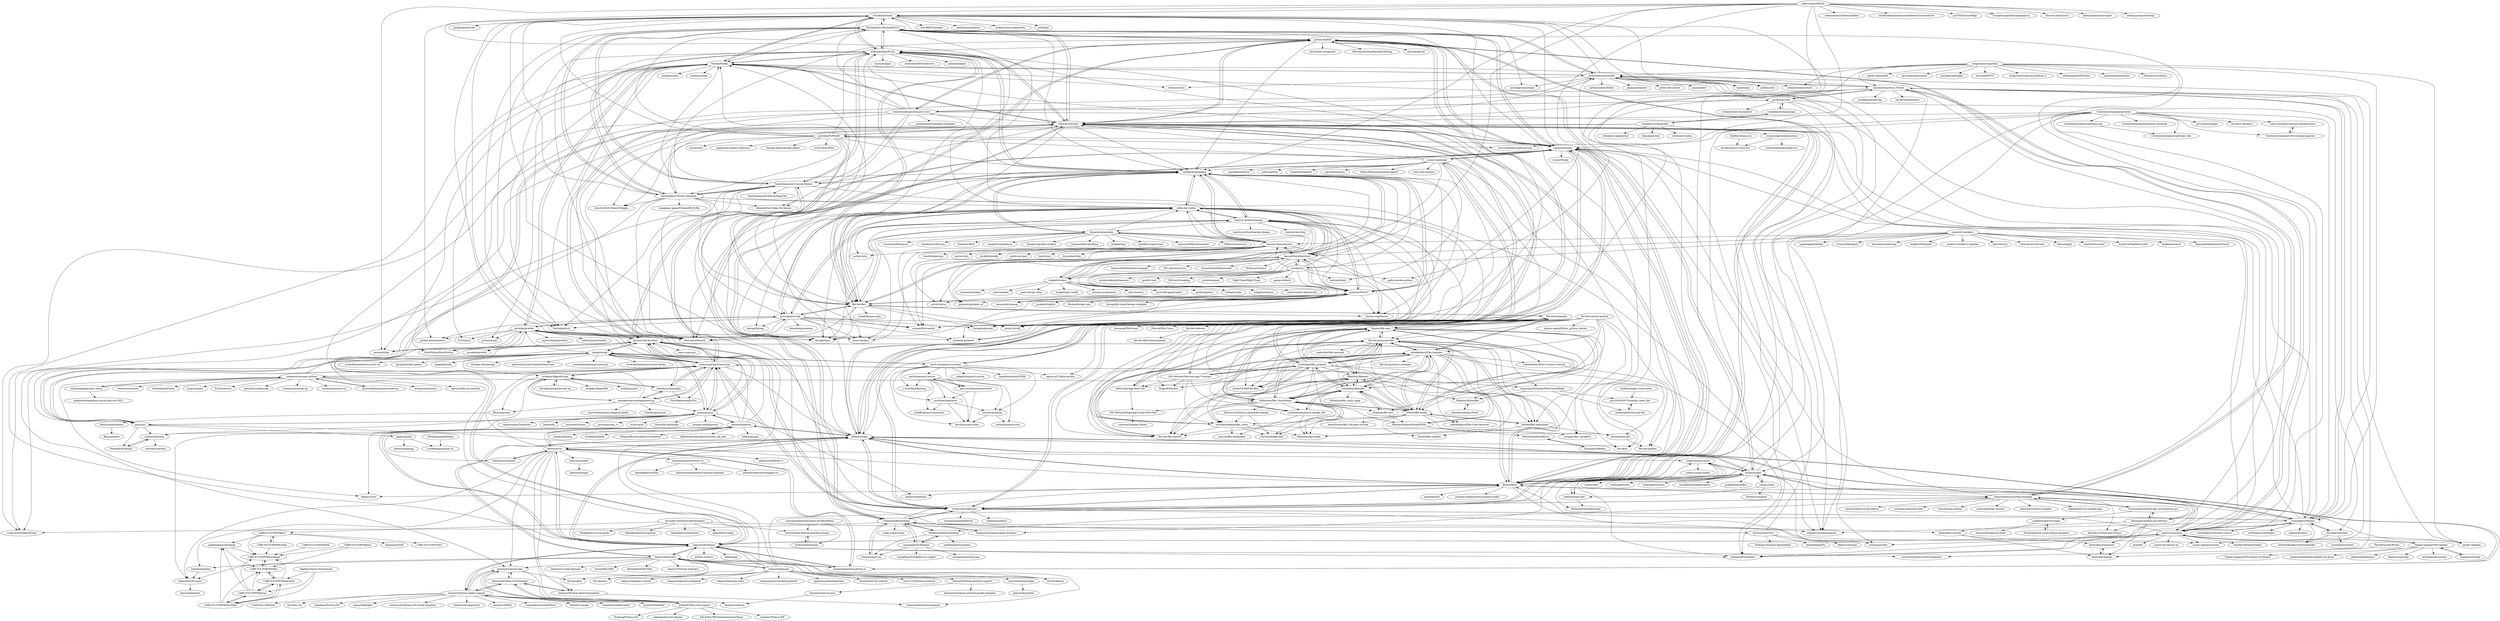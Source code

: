 digraph G {
"chriskiehl/Gooey" -> "google/python-fire" ["e"=1]
"chriskiehl/Gooey" -> "Textualize/rich" ["e"=1]
"chriskiehl/Gooey" -> "PySimpleGUI/PySimpleGUI"
"chriskiehl/Gooey" -> "Textualize/textual" ["e"=1]
"chriskiehl/Gooey" -> "hoffstadt/DearPyGui"
"chriskiehl/Gooey" -> "tqdm/tqdm" ["e"=1]
"chriskiehl/Gooey" -> "pallets/click" ["e"=1]
"chriskiehl/Gooey" -> "fastapi/typer" ["e"=1]
"chriskiehl/Gooey" -> "Nuitka/Nuitka"
"chriskiehl/Gooey" -> "cool-RR/PySnooper" ["e"=1]
"chriskiehl/Gooey" -> "faif/python-patterns" ["e"=1]
"chriskiehl/Gooey" -> "python-poetry/poetry" ["e"=1]
"chriskiehl/Gooey" -> "cookiecutter/cookiecutter" ["e"=1]
"chriskiehl/Gooey" -> "psf/black" ["e"=1]
"chriskiehl/Gooey" -> "streamlit/streamlit" ["e"=1]
"PySimpleGUI/PySimpleGUI" -> "hoffstadt/DearPyGui"
"PySimpleGUI/PySimpleGUI" -> "chriskiehl/Gooey"
"PySimpleGUI/PySimpleGUI" -> "rawpython/remi"
"PySimpleGUI/PySimpleGUI" -> "ParthJadhav/Tkinter-Designer"
"PySimpleGUI/PySimpleGUI" -> "TomSchimansky/CustomTkinter"
"PySimpleGUI/PySimpleGUI" -> "Textualize/textual" ["e"=1]
"PySimpleGUI/PySimpleGUI" -> "Textualize/rich" ["e"=1]
"PySimpleGUI/PySimpleGUI" -> "pyinstaller/pyinstaller"
"PySimpleGUI/PySimpleGUI" -> "zauberzeug/nicegui"
"PySimpleGUI/PySimpleGUI" -> "kivy/kivy" ["e"=1]
"PySimpleGUI/PySimpleGUI" -> "Nuitka/Nuitka"
"PySimpleGUI/PySimpleGUI" -> "r0x0r/pywebview"
"PySimpleGUI/PySimpleGUI" -> "asweigart/pyautogui" ["e"=1]
"PySimpleGUI/PySimpleGUI" -> "python-eel/Eel"
"PySimpleGUI/PySimpleGUI" -> "streamlit/streamlit" ["e"=1]
"reactive-python/reactpy" -> "reflex-dev/reflex"
"reactive-python/reactpy" -> "zauberzeug/nicegui"
"reactive-python/reactpy" -> "pydantic/FastUI"
"reactive-python/reactpy" -> "flet-dev/flet"
"reactive-python/reactpy" -> "pyscript/pyscript"
"reactive-python/reactpy" -> "fastapi/sqlmodel" ["e"=1]
"reactive-python/reactpy" -> "fastapi/typer" ["e"=1]
"reactive-python/reactpy" -> "AnswerDotAI/fasthtml"
"reactive-python/reactpy" -> "reactive-python/reactpy-django" ["e"=1]
"reactive-python/reactpy" -> "pydantic/pydantic" ["e"=1]
"reactive-python/reactpy" -> "widgetti/solara"
"reactive-python/reactpy" -> "modular/modular" ["e"=1]
"reactive-python/reactpy" -> "litestar-org/litestar" ["e"=1]
"reactive-python/reactpy" -> "astral-sh/ruff" ["e"=1]
"reactive-python/reactpy" -> "Kanaries/pygwalker"
"wasmerio/wasmer-python" -> "bytecodealliance/wasmtime-py"
"wasmerio/wasmer-python" -> "mohanson/pywasm" ["e"=1]
"wasmerio/wasmer-python" -> "pyodide/pyodide"
"wasmerio/wasmer-python" -> "dgrunwald/rust-cpython" ["e"=1]
"wasmerio/wasmer-python" -> "emmatyping/python-wasm"
"wasmerio/wasmer-python" -> "wasmerio/wasmer" ["e"=1]
"wasmerio/wasmer-python" -> "tonybaloney/Pyjion" ["e"=1]
"wasmerio/wasmer-python" -> "TranscryptOrg/Transcrypt"
"wasmerio/wasmer-python" -> "mypyc/mypyc" ["e"=1]
"wasmerio/wasmer-python" -> "PyO3/maturin" ["e"=1]
"wasmerio/wasmer-python" -> "getsentry/milksnake" ["e"=1]
"wasmerio/wasmer-python" -> "wasmerio/wasmer-go" ["e"=1]
"wasmerio/wasmer-python" -> "wasmerio/wasmer-js" ["e"=1]
"wasmerio/wasmer-python" -> "indygreg/PyOxidizer" ["e"=1]
"wasmerio/wasmer-python" -> "dabeaz/curio" ["e"=1]
"python-eel/Eel" -> "r0x0r/pywebview"
"python-eel/Eel" -> "cztomczak/cefpython"
"python-eel/Eel" -> "flexxui/flexx"
"python-eel/Eel" -> "rawpython/remi"
"python-eel/Eel" -> "fyears/electron-python-example"
"python-eel/Eel" -> "hoffstadt/DearPyGui"
"python-eel/Eel" -> "PySimpleGUI/PySimpleGUI"
"python-eel/Eel" -> "chriskiehl/Gooey"
"python-eel/Eel" -> "ClimenteA/flaskwebgui"
"python-eel/Eel" -> "brentvollebregt/auto-py-to-exe"
"python-eel/Eel" -> "beeware/toga"
"python-eel/Eel" -> "MechanicalSoup/MechanicalSoup" ["e"=1]
"python-eel/Eel" -> "encode/apistar" ["e"=1]
"python-eel/Eel" -> "zauberzeug/nicegui"
"python-eel/Eel" -> "Qix-/better-exceptions" ["e"=1]
"pyodide/pyodide" -> "pyscript/pyscript"
"pyodide/pyodide" -> "jupyterlite/jupyterlite" ["e"=1]
"pyodide/pyodide" -> "brython-dev/brython"
"pyodide/pyodide" -> "RustPython/RustPython" ["e"=1]
"pyodide/pyodide" -> "PyO3/pyo3" ["e"=1]
"pyodide/pyodide" -> "Nuitka/Nuitka"
"pyodide/pyodide" -> "encode/httpx" ["e"=1]
"pyodide/pyodide" -> "pydantic/pydantic" ["e"=1]
"pyodide/pyodide" -> "iodide-project/iodide" ["e"=1]
"pyodide/pyodide" -> "encode/starlette" ["e"=1]
"pyodide/pyodide" -> "fastapi/typer" ["e"=1]
"pyodide/pyodide" -> "python/mypy" ["e"=1]
"pyodide/pyodide" -> "Textualize/textual" ["e"=1]
"pyodide/pyodide" -> "python-poetry/poetry" ["e"=1]
"pyodide/pyodide" -> "pola-rs/polars" ["e"=1]
"ClimenteA/flaskwebgui" -> "ClimenteA/pyvan"
"ClimenteA/flaskwebgui" -> "Widdershin/flask-desktop"
"ClimenteA/flaskwebgui" -> "r0x0r/pywebview"
"ClimenteA/flaskwebgui" -> "smoqadam/PyFladesk"
"ClimenteA/flaskwebgui" -> "python-eel/Eel"
"ClimenteA/flaskwebgui" -> "israel-dryer/ttkbootstrap" ["e"=1]
"ClimenteA/flaskwebgui" -> "cztomczak/cefpython"
"ClimenteA/flaskwebgui" -> "flexxui/flexx"
"ClimenteA/flaskwebgui" -> "moses-palmer/pystray" ["e"=1]
"ClimenteA/flaskwebgui" -> "IanTerzo/Neutron"
"ClimenteA/flaskwebgui" -> "sciter-sdk/pysciter" ["e"=1]
"ClimenteA/flaskwebgui" -> "alejandroautalan/pygubu-designer" ["e"=1]
"brentvollebregt/auto-py-to-exe" -> "pyinstaller/pyinstaller"
"brentvollebregt/auto-py-to-exe" -> "python-eel/Eel"
"brentvollebregt/auto-py-to-exe" -> "TomSchimansky/CustomTkinter"
"brentvollebregt/auto-py-to-exe" -> "ParthJadhav/Tkinter-Designer"
"brentvollebregt/auto-py-to-exe" -> "PySimpleGUI/PySimpleGUI"
"brentvollebregt/auto-py-to-exe" -> "r0x0r/pywebview"
"brentvollebregt/auto-py-to-exe" -> "Nuitka/Nuitka"
"brentvollebregt/auto-py-to-exe" -> "hoffstadt/DearPyGui"
"brentvollebregt/auto-py-to-exe" -> "alejandroautalan/pygubu" ["e"=1]
"brentvollebregt/auto-py-to-exe" -> "israel-dryer/ttkbootstrap" ["e"=1]
"brentvollebregt/auto-py-to-exe" -> "py2exe/py2exe"
"brentvollebregt/auto-py-to-exe" -> "rdbende/Sun-Valley-ttk-theme" ["e"=1]
"brentvollebregt/auto-py-to-exe" -> "zauberzeug/nicegui"
"brentvollebregt/auto-py-to-exe" -> "pythonguis/pythonguis-examples" ["e"=1]
"brentvollebregt/auto-py-to-exe" -> "zhiyiYo/PyQt-Fluent-Widgets" ["e"=1]
"wxGlade/wxGlade" -> "wxFormBuilder/wxFormBuilder" ["e"=1]
"wxGlade/wxGlade" -> "wxWidgets/Phoenix"
"wxGlade/wxGlade" -> "wxIshiko/wxCharts" ["e"=1]
"beeware/beeware" -> "beeware/toga"
"beeware/beeware" -> "beeware/briefcase"
"beeware/beeware" -> "beeware/beeware.github.io"
"beeware/beeware" -> "beeware/vscode-beeware"
"beeware/beeware" -> "beeware/rubicon-objc"
"beeware/beeware" -> "kivy/buildozer" ["e"=1]
"beeware/beeware" -> "chaquo/chaquopy"
"beeware/beeware" -> "kivymd/KivyMD" ["e"=1]
"beeware/beeware" -> "beeware/briefcase-template"
"beeware/beeware" -> "beeware/podium"
"beeware/beeware" -> "MichaelStott/KivMob" ["e"=1]
"beeware/beeware" -> "kivy/pyjnius" ["e"=1]
"beeware/beeware" -> "beeware/Python-Android-support"
"beeware/beeware" -> "shashi278/social-auth-kivy" ["e"=1]
"beeware/beeware" -> "beeware/colosseum"
"takluyver/pynsist" -> "Digital-Sapphire/PyUpdater"
"takluyver/pynsist" -> "beeware/briefcase"
"takluyver/pynsist" -> "spyder-ide/qtpy" ["e"=1]
"takluyver/pynsist" -> "r0x0r/pywebview"
"takluyver/pynsist" -> "nucleic/enaml"
"takluyver/pynsist" -> "mherrmann/fbs" ["e"=1]
"takluyver/pynsist" -> "pypa/flit" ["e"=1]
"takluyver/pynsist" -> "rawpython/remi"
"takluyver/pynsist" -> "marcelotduarte/cx_Freeze"
"takluyver/pynsist" -> "pytest-dev/pytest-qt" ["e"=1]
"takluyver/pynsist" -> "indygreg/PyOxidizer" ["e"=1]
"takluyver/pynsist" -> "flexxui/flexx"
"takluyver/pynsist" -> "moses-palmer/pystray" ["e"=1]
"takluyver/pynsist" -> "dmnfarrell/tkintertable" ["e"=1]
"takluyver/pynsist" -> "wxWidgets/Phoenix"
"justpy-org/justpy" -> "zauberzeug/nicegui"
"justpy-org/justpy" -> "rawpython/remi"
"justpy-org/justpy" -> "anvil-works/anvil-runtime"
"justpy-org/justpy" -> "lona-web-org/lona" ["e"=1]
"justpy-org/justpy" -> "widgetti/solara"
"justpy-org/justpy" -> "sparckles/starfyre" ["e"=1]
"justpy-org/justpy" -> "flexxui/flexx"
"justpy-org/justpy" -> "pyfyre/pyfyre" ["e"=1]
"justpy-org/justpy" -> "r0x0r/pywebview"
"justpy-org/justpy" -> "pywebio/PyWebIO"
"justpy-org/justpy" -> "hyperdiv/hyperdiv" ["e"=1]
"justpy-org/justpy" -> "getludic/ludic" ["e"=1]
"justpy-org/justpy" -> "epeios-q37/atlas-python"
"justpy-org/justpy" -> "agronholm/anyio" ["e"=1]
"justpy-org/justpy" -> "PablocFonseca/streamlit-aggrid" ["e"=1]
"UmSenhorQualquer/pyforms-gui" -> "UmSenhorQualquer/pyforms-web"
"pypyjs/pypyjs" -> "skulpt/skulpt"
"pypyjs/pypyjs" -> "TranscryptOrg/Transcrypt"
"pypyjs/pypyjs" -> "prompt-toolkit/pyvim" ["e"=1]
"pypyjs/pypyjs" -> "brython-dev/brython"
"pypyjs/pypyjs" -> "beeware/batavia"
"pypyjs/pypyjs" -> "pyjs/pyjs"
"pypyjs/pypyjs" -> "pyston/pyston_v1" ["e"=1]
"pypyjs/pypyjs" -> "nvdv/vprof" ["e"=1]
"pypyjs/pypyjs" -> "rusthon/Rusthon"
"pypyjs/pypyjs" -> "pyodide/pyodide"
"pypyjs/pypyjs" -> "Russell91/pythonpy" ["e"=1]
"pypyjs/pypyjs" -> "mahmoud/boltons" ["e"=1]
"pypyjs/pypyjs" -> "madisonmay/Tomorrow" ["e"=1]
"pypyjs/pypyjs" -> "blaze/odo" ["e"=1]
"pypyjs/pypyjs" -> "microsoft/Pyjion" ["e"=1]
"Widdershin/flask-desktop" -> "ClimenteA/flaskwebgui"
"Widdershin/flask-desktop" -> "smoqadam/PyFladesk"
"Widdershin/flask-desktop" -> "ClimenteA/pyvan"
"Widdershin/flask-desktop" -> "mattbennett/scandium"
"rawpython/remi" -> "flexxui/flexx"
"rawpython/remi" -> "r0x0r/pywebview"
"rawpython/remi" -> "PySimpleGUI/PySimpleGUI"
"rawpython/remi" -> "beeware/toga"
"rawpython/remi" -> "python-eel/Eel"
"rawpython/remi" -> "cztomczak/cefpython"
"rawpython/remi" -> "justpy-org/justpy"
"rawpython/remi" -> "hoffstadt/DearPyGui"
"rawpython/remi" -> "nucleic/enaml"
"rawpython/remi" -> "chriskiehl/Gooey"
"rawpython/remi" -> "alejandroautalan/pygubu" ["e"=1]
"rawpython/remi" -> "TranscryptOrg/Transcrypt"
"rawpython/remi" -> "indygreg/PyOxidizer" ["e"=1]
"rawpython/remi" -> "wooey/Wooey" ["e"=1]
"rawpython/remi" -> "brython-dev/brython"
"SouravJohar/python-app-with-electron-gui" -> "keybraker/python-gui-electron"
"SouravJohar/python-app-with-electron-gui" -> "fyears/electron-python-example"
"SouravJohar/python-app-with-electron-gui" -> "matbloch/electron-flask"
"flexxui/pscript" -> "flexxui/webruntime"
"beeware/beeware.github.io" -> "beeware/beeware"
"beeware/beeware.github.io" -> "beeware/toga"
"beeware/beeware.github.io" -> "beeware/briefcase"
"beeware/beeware.github.io" -> "beeware/voc"
"py2exe/py2exe" -> "ronaldoussoren/py2app"
"py2exe/py2exe" -> "marcelotduarte/cx_Freeze"
"py2exe/py2exe" -> "brentvollebregt/auto-py-to-exe"
"py2exe/py2exe" -> "pyinstaller/pyinstaller"
"py2exe/py2exe" -> "rocky/python-decompile3" ["e"=1]
"py2exe/py2exe" -> "wxWidgets/Phoenix"
"py2exe/py2exe" -> "alejandroautalan/pygubu-designer" ["e"=1]
"py2exe/py2exe" -> "wxGlade/wxGlade"
"matbloch/electron-flask" -> "lewisacidic/electron-flask"
"matbloch/electron-flask" -> "iPzard/electron-react-python-template"
"keybraker/csd-wiki" -> "keybraker/greely"
"keybraker/csd-wiki" -> "keybraker/mediarizer"
"jggatc/pyjsdl" -> "trinketapp/pygame.sk"
"jggatc/pyjsdl" -> "asherwunk/pygjs"
"beeware/Python-Android-support" -> "beeware/rubicon-java"
"beeware/Python-Android-support" -> "beeware/briefcase-android-gradle-template"
"ClimenteA/pyvan" -> "ClimenteA/flaskwebgui"
"beeware/cricket" -> "beeware/bugjar"
"Petlja/pygame4skulpt" -> "trinketapp/pygame.sk"
"flexxui/webruntime" -> "flexxui/dialite"
"r0x0r/pywebview" -> "python-eel/Eel"
"r0x0r/pywebview" -> "cztomczak/cefpython"
"r0x0r/pywebview" -> "flexxui/flexx"
"r0x0r/pywebview" -> "rawpython/remi"
"r0x0r/pywebview" -> "beeware/toga"
"r0x0r/pywebview" -> "ClimenteA/flaskwebgui"
"r0x0r/pywebview" -> "hoffstadt/DearPyGui"
"r0x0r/pywebview" -> "zauberzeug/nicegui"
"r0x0r/pywebview" -> "Nuitka/Nuitka"
"r0x0r/pywebview" -> "PySimpleGUI/PySimpleGUI"
"r0x0r/pywebview" -> "flet-dev/flet"
"r0x0r/pywebview" -> "brython-dev/brython"
"r0x0r/pywebview" -> "pyinstaller/pyinstaller"
"r0x0r/pywebview" -> "pywebio/PyWebIO"
"r0x0r/pywebview" -> "beeware/briefcase"
"pyinstaller/pyinstaller" -> "Nuitka/Nuitka"
"pyinstaller/pyinstaller" -> "python-pillow/Pillow" ["e"=1]
"pyinstaller/pyinstaller" -> "pallets/click" ["e"=1]
"pyinstaller/pyinstaller" -> "indygreg/PyOxidizer" ["e"=1]
"pyinstaller/pyinstaller" -> "PySimpleGUI/PySimpleGUI"
"pyinstaller/pyinstaller" -> "giampaolo/psutil" ["e"=1]
"pyinstaller/pyinstaller" -> "kivy/kivy" ["e"=1]
"pyinstaller/pyinstaller" -> "asweigart/pyautogui" ["e"=1]
"pyinstaller/pyinstaller" -> "mhammond/pywin32" ["e"=1]
"pyinstaller/pyinstaller" -> "cython/cython" ["e"=1]
"pyinstaller/pyinstaller" -> "marcelotduarte/cx_Freeze"
"pyinstaller/pyinstaller" -> "tqdm/tqdm" ["e"=1]
"pyinstaller/pyinstaller" -> "pytest-dev/pytest" ["e"=1]
"pyinstaller/pyinstaller" -> "pypa/pipenv" ["e"=1]
"pyinstaller/pyinstaller" -> "chriskiehl/Gooey"
"mherrmann/helium" -> "seleniumbase/SeleniumBase" ["e"=1]
"mherrmann/helium" -> "microsoft/playwright-python" ["e"=1]
"mherrmann/helium" -> "ultrafunkamsterdam/undetected-chromedriver" ["e"=1]
"mherrmann/helium" -> "g1879/DrissionPage" ["e"=1]
"mherrmann/helium" -> "zauberzeug/nicegui"
"mherrmann/helium" -> "ScrapeGraphAI/Scrapegraph-ai" ["e"=1]
"mherrmann/helium" -> "Skyvern-AI/skyvern" ["e"=1]
"mherrmann/helium" -> "AnswerDotAI/fasthtml"
"mherrmann/helium" -> "reflex-dev/reflex"
"mherrmann/helium" -> "pydantic/FastUI"
"mherrmann/helium" -> "encode/httpx" ["e"=1]
"mherrmann/helium" -> "apify/crawlee-python" ["e"=1]
"mherrmann/helium" -> "chriskiehl/Gooey"
"mherrmann/helium" -> "alirezamika/autoscraper" ["e"=1]
"mherrmann/helium" -> "docling-project/docling" ["e"=1]
"hoffstadt/DearPyGui" -> "PySimpleGUI/PySimpleGUI"
"hoffstadt/DearPyGui" -> "zauberzeug/nicegui"
"hoffstadt/DearPyGui" -> "Textualize/rich" ["e"=1]
"hoffstadt/DearPyGui" -> "Textualize/textual" ["e"=1]
"hoffstadt/DearPyGui" -> "TomSchimansky/CustomTkinter"
"hoffstadt/DearPyGui" -> "chriskiehl/Gooey"
"hoffstadt/DearPyGui" -> "fastapi/typer" ["e"=1]
"hoffstadt/DearPyGui" -> "ParthJadhav/Tkinter-Designer"
"hoffstadt/DearPyGui" -> "Nuitka/Nuitka"
"hoffstadt/DearPyGui" -> "ocornut/imgui" ["e"=1]
"hoffstadt/DearPyGui" -> "r0x0r/pywebview"
"hoffstadt/DearPyGui" -> "onelivesleft/PrettyErrors" ["e"=1]
"hoffstadt/DearPyGui" -> "epezent/implot" ["e"=1]
"hoffstadt/DearPyGui" -> "flet-dev/flet"
"hoffstadt/DearPyGui" -> "kivy/kivy" ["e"=1]
"beeware/toga" -> "beeware/briefcase"
"beeware/toga" -> "beeware/beeware"
"beeware/toga" -> "r0x0r/pywebview"
"beeware/toga" -> "flexxui/flexx"
"beeware/toga" -> "beeware/voc"
"beeware/toga" -> "rawpython/remi"
"beeware/toga" -> "beeware/batavia"
"beeware/toga" -> "nucleic/enaml"
"beeware/toga" -> "beeware/beeware.github.io"
"beeware/toga" -> "hoffstadt/DearPyGui"
"beeware/toga" -> "cztomczak/cefpython"
"beeware/toga" -> "wxWidgets/Phoenix"
"beeware/toga" -> "Nuitka/Nuitka"
"beeware/toga" -> "python-eel/Eel"
"beeware/toga" -> "kivy/kivy" ["e"=1]
"iPzard/electron-react-python-template" -> "matbloch/electron-flask"
"pywebio/PyWebIO" -> "zauberzeug/nicegui"
"pywebio/PyWebIO" -> "hoffstadt/DearPyGui"
"pywebio/PyWebIO" -> "r0x0r/pywebview"
"pywebio/PyWebIO" -> "microsoft/playwright-python" ["e"=1]
"pywebio/PyWebIO" -> "PySimpleGUI/PySimpleGUI"
"pywebio/PyWebIO" -> "streamlit/streamlit" ["e"=1]
"pywebio/PyWebIO" -> "ParthJadhav/Tkinter-Designer"
"pywebio/PyWebIO" -> "hustcc/PyG2Plot" ["e"=1]
"pywebio/PyWebIO" -> "rawpython/remi"
"pywebio/PyWebIO" -> "flet-dev/flet"
"pywebio/PyWebIO" -> "h2oai/wave" ["e"=1]
"pywebio/PyWebIO" -> "zhiyiYo/PyQt-Fluent-Widgets" ["e"=1]
"pywebio/PyWebIO" -> "piglei/one-python-craftsman" ["e"=1]
"pywebio/PyWebIO" -> "chriskiehl/Gooey"
"pywebio/PyWebIO" -> "fastapi-admin/fastapi-admin" ["e"=1]
"brython-dev/brython" -> "TranscryptOrg/Transcrypt"
"brython-dev/brython" -> "skulpt/skulpt"
"brython-dev/brython" -> "pyodide/pyodide"
"brython-dev/brython" -> "r0x0r/pywebview"
"brython-dev/brython" -> "Nuitka/Nuitka"
"brython-dev/brython" -> "flexxui/flexx"
"brython-dev/brython" -> "pypyjs/pypyjs"
"brython-dev/brython" -> "sanic-org/sanic" ["e"=1]
"brython-dev/brython" -> "RustPython/RustPython" ["e"=1]
"brython-dev/brython" -> "pyscript/pyscript"
"brython-dev/brython" -> "beeware/toga"
"brython-dev/brython" -> "encode/starlette" ["e"=1]
"brython-dev/brython" -> "rawpython/remi"
"brython-dev/brython" -> "cztomczak/cefpython"
"brython-dev/brython" -> "encode/httpx" ["e"=1]
"flexxui/flexx" -> "rawpython/remi"
"flexxui/flexx" -> "cztomczak/cefpython"
"flexxui/flexx" -> "r0x0r/pywebview"
"flexxui/flexx" -> "python-eel/Eel"
"flexxui/flexx" -> "nucleic/enaml"
"flexxui/flexx" -> "beeware/toga"
"flexxui/flexx" -> "fyears/electron-python-example"
"flexxui/flexx" -> "TranscryptOrg/Transcrypt"
"flexxui/flexx" -> "brython-dev/brython"
"flexxui/flexx" -> "chriskiehl/Gooey"
"flexxui/flexx" -> "pudo/dataset" ["e"=1]
"flexxui/flexx" -> "mahmoud/boltons" ["e"=1]
"flexxui/flexx" -> "prompt-toolkit/python-prompt-toolkit" ["e"=1]
"flexxui/flexx" -> "mherrmann/fbs" ["e"=1]
"flexxui/flexx" -> "dabeaz/curio" ["e"=1]
"beeware/rubicon-objc" -> "beeware/Python-iOS-template"
"beeware/rubicon-objc" -> "kivy/pyobjus" ["e"=1]
"beeware/rubicon-objc" -> "beeware/rubicon"
"beeware/rubicon-objc" -> "beeware/Python-Apple-support"
"beeware/rubicon-objc" -> "pybee/Python-iOS-support"
"winpython/winpython" -> "spyder-ide/spyder" ["e"=1]
"winpython/winpython" -> "pyscripter/pyscripter" ["e"=1]
"winpython/winpython" -> "wxWidgets/Phoenix"
"winpython/winpython" -> "portapps/portapps" ["e"=1]
"winpython/winpython" -> "microsoft/PTVS" ["e"=1]
"winpython/winpython" -> "winpython/winpython.github.io"
"winpython/winpython" -> "spyder-ide/qtpy" ["e"=1]
"winpython/winpython" -> "sheabunge/GitPortable" ["e"=1]
"winpython/winpython" -> "pythonnet/pythonnet" ["e"=1]
"winpython/winpython" -> "marcelotduarte/cx_Freeze"
"winpython/winpython" -> "takluyver/pynsist"
"winpython/winpython" -> "flexxui/flexx"
"winpython/winpython" -> "mhammond/pywin32" ["e"=1]
"winpython/winpython" -> "pyinstaller/pyinstaller"
"winpython/winpython" -> "Maximus5/ConEmu" ["e"=1]
"ronaldoussoren/py2app" -> "ronaldoussoren/pyobjc"
"ronaldoussoren/py2app" -> "py2exe/py2exe"
"anvil-works/anvil-runtime" -> "anvilistas/anvil-extras"
"anvil-works/anvil-runtime" -> "talkpython/anvil-course" ["e"=1]
"anvil-works/anvil-runtime" -> "justpy-org/justpy"
"anvil-works/anvil-runtime" -> "anvilistas/tabulator"
"anvil-works/anvil-runtime" -> "anvil-works/awesome-anvil"
"anvil-works/anvil-runtime" -> "skulpt/skulpt"
"anvil-works/anvil-runtime" -> "anvilistas/amoni"
"anvil-works/anvil-runtime" -> "s-cork/HashRouting"
"anvil-works/anvil-runtime" -> "anvilistas/anvil-labs"
"anvil-works/anvil-runtime" -> "zopefoundation/ZODB" ["e"=1]
"anvil-works/anvil-runtime" -> "epeios-q37/atlas-python"
"pybee/Python-iOS-support" -> "beeware/Python-Apple-support"
"pybee/Python-iOS-support" -> "beeware/Python-iOS-template"
"pybee/Python-iOS-support" -> "Forkong/Python-iOS"
"pybee/Python-iOS-support" -> "beeware/rubicon-objc"
"pybee/Python-iOS-support" -> "cobbal/python-for-iphone"
"pybee/Python-iOS-support" -> "full-of-fire/YJPythonInterpreterDemo"
"pybee/Python-iOS-support" -> "revblaze/Python-IDE"
"beeware/Python-iOS-template" -> "pybee/Python-iOS-support"
"beeware/Python-iOS-template" -> "beeware/rubicon-objc"
"beeware/Python-iOS-template" -> "beeware/Python-Android-template"
"beeware/Python-iOS-template" -> "beeware/Python-Apple-support"
"beeware/Python-Android-template" -> "beeware/Python-iOS-template"
"beeware/Python-Android-template" -> "beeware/briefcase-template"
"rusthon/Rusthon" -> "PythonJS/PythonJS"
"rusthon/Rusthon" -> "secureosv/pythia"
"bytecodealliance/wasmtime-py" -> "wasmerio/wasmer-python"
"ronaldoussoren/pyobjc" -> "ronaldoussoren/py2app"
"ronaldoussoren/pyobjc" -> "beeware/rubicon-objc"
"ronaldoussoren/pyobjc" -> "rdhyee/py-applescript"
"ronaldoussoren/pyobjc" -> "hhas/appscript"
"ronaldoussoren/pyobjc" -> "robotools/vanilla" ["e"=1]
"ronaldoussoren/pyobjc" -> "kivy/pyobjus" ["e"=1]
"ronaldoussoren/pyobjc" -> "straussmaximilian/ocrmac"
"beeware/rubicon-java" -> "beeware/rubicon"
"anvilistas/tabulator" -> "jshaffstall/anvil-practices"
"anvilistas/tabulator" -> "anvilistas/amoni"
"anvilistas/tabulator" -> "anvilistas/anvil-labs"
"The-Portal-Bot/Portal" -> "keybraker/greely"
"TomSchimansky/CustomTkinter" -> "ParthJadhav/Tkinter-Designer"
"TomSchimansky/CustomTkinter" -> "israel-dryer/ttkbootstrap" ["e"=1]
"TomSchimansky/CustomTkinter" -> "hoffstadt/DearPyGui"
"TomSchimansky/CustomTkinter" -> "rdbende/Sun-Valley-ttk-theme" ["e"=1]
"TomSchimansky/CustomTkinter" -> "Textualize/textual" ["e"=1]
"TomSchimansky/CustomTkinter" -> "flet-dev/flet"
"TomSchimansky/CustomTkinter" -> "zauberzeug/nicegui"
"TomSchimansky/CustomTkinter" -> "reflex-dev/reflex"
"TomSchimansky/CustomTkinter" -> "TomSchimansky/TkinterMapView" ["e"=1]
"TomSchimansky/CustomTkinter" -> "PySimpleGUI/PySimpleGUI"
"TomSchimansky/CustomTkinter" -> "pyscript/pyscript"
"TomSchimansky/CustomTkinter" -> "Textualize/rich" ["e"=1]
"TomSchimansky/CustomTkinter" -> "r0x0r/pywebview"
"TomSchimansky/CustomTkinter" -> "Nuitka/Nuitka"
"TomSchimansky/CustomTkinter" -> "python-eel/Eel"
"ParthJadhav/Tkinter-Designer" -> "TomSchimansky/CustomTkinter"
"ParthJadhav/Tkinter-Designer" -> "PySimpleGUI/PySimpleGUI"
"ParthJadhav/Tkinter-Designer" -> "hoffstadt/DearPyGui"
"ParthJadhav/Tkinter-Designer" -> "israel-dryer/ttkbootstrap" ["e"=1]
"ParthJadhav/Tkinter-Designer" -> "rdbende/Sun-Valley-ttk-theme" ["e"=1]
"ParthJadhav/Tkinter-Designer" -> "zauberzeug/nicegui"
"ParthJadhav/Tkinter-Designer" -> "reflex-dev/reflex"
"ParthJadhav/Tkinter-Designer" -> "honghaier-game/PythonIDE-PyMe" ["e"=1]
"ParthJadhav/Tkinter-Designer" -> "alejandroautalan/pygubu" ["e"=1]
"ParthJadhav/Tkinter-Designer" -> "flet-dev/flet"
"ParthJadhav/Tkinter-Designer" -> "chriskiehl/Gooey"
"ParthJadhav/Tkinter-Designer" -> "Textualize/textual" ["e"=1]
"ParthJadhav/Tkinter-Designer" -> "zhiyiYo/PyQt-Fluent-Widgets" ["e"=1]
"ParthJadhav/Tkinter-Designer" -> "alejandroautalan/pygubu-designer" ["e"=1]
"ParthJadhav/Tkinter-Designer" -> "r0x0r/pywebview"
"zauberzeug/nicegui" -> "reflex-dev/reflex"
"zauberzeug/nicegui" -> "flet-dev/flet"
"zauberzeug/nicegui" -> "pydantic/FastUI"
"zauberzeug/nicegui" -> "hoffstadt/DearPyGui"
"zauberzeug/nicegui" -> "Textualize/textual" ["e"=1]
"zauberzeug/nicegui" -> "streamlit/streamlit" ["e"=1]
"zauberzeug/nicegui" -> "TomSchimansky/CustomTkinter"
"zauberzeug/nicegui" -> "AnswerDotAI/fasthtml"
"zauberzeug/nicegui" -> "marimo-team/marimo"
"zauberzeug/nicegui" -> "mesop-dev/mesop" ["e"=1]
"zauberzeug/nicegui" -> "Kanaries/pygwalker"
"zauberzeug/nicegui" -> "reactive-python/reactpy"
"zauberzeug/nicegui" -> "fastapi/typer" ["e"=1]
"zauberzeug/nicegui" -> "astral-sh/ruff" ["e"=1]
"zauberzeug/nicegui" -> "litestar-org/litestar" ["e"=1]
"fyears/electron-python-example" -> "keybraker/python-gui-electron"
"fyears/electron-python-example" -> "flexxui/flexx"
"fyears/electron-python-example" -> "cztomczak/cefpython"
"fyears/electron-python-example" -> "python-eel/Eel"
"fyears/electron-python-example" -> "SouravJohar/python-app-with-electron-gui"
"fyears/electron-python-example" -> "extrabacon/python-shell" ["e"=1]
"fyears/electron-python-example" -> "r0x0r/pywebview"
"fyears/electron-python-example" -> "0rpc/zerorpc-python" ["e"=1]
"fyears/electron-python-example" -> "mherrmann/fbs-tutorial" ["e"=1]
"fyears/electron-python-example" -> "rawpython/remi"
"fyears/electron-python-example" -> "Widdershin/flask-desktop"
"fyears/electron-python-example" -> "AlexTan-b-z/Electron-Python"
"fyears/electron-python-example" -> "electron/windows-installer" ["e"=1]
"fyears/electron-python-example" -> "hokein/electron-sample-apps" ["e"=1]
"fyears/electron-python-example" -> "electron/electron-api-demos" ["e"=1]
"cloudmatrix/esky" -> "Digital-Sapphire/PyUpdater"
"beeware/colosseum" -> "beeware/beefore"
"beeware/briefcase" -> "beeware/toga"
"beeware/briefcase" -> "beeware/beeware"
"beeware/briefcase" -> "beeware/Python-Apple-support"
"beeware/briefcase" -> "beeware/voc"
"beeware/briefcase" -> "indygreg/PyOxidizer" ["e"=1]
"beeware/briefcase" -> "beeware/batavia"
"beeware/briefcase" -> "r0x0r/pywebview"
"beeware/briefcase" -> "beeware/beeware.github.io"
"beeware/briefcase" -> "takluyver/pynsist"
"beeware/briefcase" -> "kivy/buildozer" ["e"=1]
"beeware/briefcase" -> "Nuitka/Nuitka"
"beeware/briefcase" -> "python-trio/trio" ["e"=1]
"beeware/briefcase" -> "ofek/pyapp" ["e"=1]
"beeware/briefcase" -> "beeware/Python-Android-template"
"beeware/briefcase" -> "astral-sh/python-build-standalone" ["e"=1]
"jackkolokasis/teraheap" -> "CARV-ICS-FORTH/teraheap"
"jackkolokasis/teraheap" -> "CARV-ICS-FORTH/tebis"
"CARV-ICS-FORTH/FastMap" -> "CARV-ICS-FORTH/parallax"
"CARV-ICS-FORTH/FastMap" -> "CARV-ICS-FORTH/tebis"
"CARV-ICS-FORTH/FastMap" -> "CARV-ICS-FORTH/kreon"
"CARV-ICS-FORTH/FastMap" -> "jackkolokasis/teraheap"
"nkallima/Synch-Framework" -> "CARV-ICS-FORTH/parallax"
"nkallima/Synch-Framework" -> "CARV-ICS-FORTH/kreon"
"nkallima/Synch-Framework" -> "CARV-ICS-FORTH/FastMap"
"pyjs/pyjs" -> "jggatc/pyjsdl"
"pyjs/pyjs" -> "TranscryptOrg/Transcrypt"
"pyjs/pyjs" -> "skulpt/skulpt"
"pyjs/pyjs" -> "PythonJS/PythonJS"
"pyjs/pyjs" -> "pypyjs/pypyjs"
"pyjs/pyjs" -> "rusthon/Rusthon"
"pyjs/pyjs" -> "brython-dev/brython"
"pyjs/pyjs" -> "flexxui/flexx"
"UmSenhorQualquer/pyforms" -> "UmSenhorQualquer/pyforms-gui"
"UmSenhorQualquer/pyforms" -> "UmSenhorQualquer/pyforms-terminal"
"UmSenhorQualquer/pyforms" -> "UmSenhorQualquer/pyforms-web"
"UmSenhorQualquer/pyforms" -> "video-annotator/pythonvideoannotator"
"UmSenhorQualquer/pyforms" -> "rawpython/remi"
"UmSenhorQualquer/pyforms" -> "flexxui/flexx"
"UmSenhorQualquer/pyforms" -> "nucleic/enaml"
"UmSenhorQualquer/pyforms" -> "takluyver/pynsist"
"UmSenhorQualquer/pyforms" -> "wxWidgets/Phoenix"
"UmSenhorQualquer/pyforms" -> "UmSenhorQualquer/3D-tracking-analyser"
"UmSenhorQualquer/pyforms" -> "r0x0r/pywebview"
"UmSenhorQualquer/pyforms" -> "jarvisteach/appJar" ["e"=1]
"UmSenhorQualquer/pyforms" -> "alejandroautalan/pygubu" ["e"=1]
"UmSenhorQualquer/pyforms" -> "kivy/kivy-designer" ["e"=1]
"timothycrosley/jiphy" -> "metapensiero/metapensiero.pj"
"timothycrosley/jiphy" -> "PiotrDabkowski/Js2Py" ["e"=1]
"timothycrosley/jiphy" -> "TranscryptOrg/Transcrypt"
"timothycrosley/jiphy" -> "atsepkov/RapydScript"
"devstaff-crete/DevStaff-Heraklion" -> "Workable/css-style-guide"
"devstaff-crete/DevStaff-Heraklion" -> "kabitakis/github-analytics"
"devstaff-crete/DevStaff-Heraklion" -> "daknob/TorConfig"
"devstaff-crete/DevStaff-Heraklion" -> "keybraker/csd-wiki"
"devstaff-crete/DevStaff-Heraklion" -> "cytechmobile/radicle-jetbrains-plugin"
"devstaff-crete/DevStaff-Heraklion" -> "CARV-ICS-FORTH/knot"
"devstaff-crete/DevStaff-Heraklion" -> "keybraker/reSkroutzed"
"CARV-ICS-FORTH/frisbee" -> "CARV-ICS-FORTH/knot"
"CARV-ICS-FORTH/frisbee" -> "CARV-ICS-FORTH/teraheap"
"anvilistas/anvil-extras" -> "anvil-works/awesome-anvil"
"anvilistas/anvil-extras" -> "anvilistas/anvil-labs"
"anvilistas/anvil-extras" -> "anvilistas/amoni"
"anvilistas/anvil-extras" -> "s-cork/HashRouting"
"anvilistas/anvil-extras" -> "anvilistas/tabulator"
"anvilistas/anvil-extras" -> "anvilistas/anvil-orm"
"anvilistas/anvil-extras" -> "jshaffstall/anvil-practices"
"CARV-ICS-FORTH/kreon" -> "CARV-ICS-FORTH/tebis"
"CARV-ICS-FORTH/kreon" -> "CARV-ICS-FORTH/parallax"
"CARV-ICS-FORTH/kreon" -> "CARV-ICS-FORTH/FastMap"
"CARV-ICS-FORTH/kreon" -> "CARV-ICS-FORTH/teraheap"
"CARV-ICS-FORTH/kreon" -> "jackkolokasis/teraheap"
"video-annotator/pythonvideoannotator" -> "UmSenhorQualquer/3D-tracking-analyser"
"kovidgoyal/rapydscript-ng" -> "atsepkov/RapydScript"
"CARV-ICS-FORTH/knot" -> "chazapis/hy548"
"CARV-ICS-FORTH/knot" -> "CARV-ICS-FORTH/H3"
"CARV-ICS-FORTH/knot" -> "jackkolokasis/teraheap"
"CARV-ICS-FORTH/knot" -> "CARV-ICS-FORTH/frisbee"
"CARV-ICS-FORTH/knot" -> "CARV-ICS-FORTH/teraheap"
"JChrist/gitextender" -> "cytechmobile/radicle-jetbrains-plugin"
"pyscript/pyscript" -> "pyodide/pyodide"
"pyscript/pyscript" -> "reflex-dev/reflex"
"pyscript/pyscript" -> "Textualize/textual" ["e"=1]
"pyscript/pyscript" -> "pydantic/pydantic" ["e"=1]
"pyscript/pyscript" -> "flet-dev/flet"
"pyscript/pyscript" -> "astral-sh/ruff" ["e"=1]
"pyscript/pyscript" -> "streamlit/streamlit" ["e"=1]
"pyscript/pyscript" -> "Textualize/rich" ["e"=1]
"pyscript/pyscript" -> "fastapi/typer" ["e"=1]
"pyscript/pyscript" -> "fastapi/fastapi" ["e"=1]
"pyscript/pyscript" -> "reactive-python/reactpy"
"pyscript/pyscript" -> "python-poetry/poetry" ["e"=1]
"pyscript/pyscript" -> "pola-rs/polars" ["e"=1]
"pyscript/pyscript" -> "bloomberg/memray" ["e"=1]
"pyscript/pyscript" -> "fastapi/sqlmodel" ["e"=1]
"cztomczak/cefpython" -> "r0x0r/pywebview"
"cztomczak/cefpython" -> "python-eel/Eel"
"cztomczak/cefpython" -> "flexxui/flexx"
"cztomczak/cefpython" -> "fyears/electron-python-example"
"cztomczak/cefpython" -> "chromiumembedded/cef" ["e"=1]
"cztomczak/cefpython" -> "rawpython/remi"
"cztomczak/cefpython" -> "beeware/toga"
"cztomczak/cefpython" -> "wxWidgets/Phoenix"
"cztomczak/cefpython" -> "pyinstaller/pyinstaller"
"cztomczak/cefpython" -> "brython-dev/brython"
"cztomczak/cefpython" -> "TranscryptOrg/Transcrypt"
"cztomczak/cefpython" -> "fanfeilong/cefutil" ["e"=1]
"cztomczak/cefpython" -> "Nuitka/Nuitka"
"cztomczak/cefpython" -> "alejandroautalan/pygubu" ["e"=1]
"cztomczak/cefpython" -> "ClimenteA/flaskwebgui"
"widgetti/solara" -> "widgetti/reacton" ["e"=1]
"widgetti/solara" -> "writer/writer-framework" ["e"=1]
"widgetti/solara" -> "manzt/anywidget" ["e"=1]
"widgetti/solara" -> "holoviz/panel" ["e"=1]
"widgetti/solara" -> "posit-dev/py-shiny" ["e"=1]
"widgetti/solara" -> "zauberzeug/nicegui"
"widgetti/solara" -> "reactive-python/reactpy"
"widgetti/solara" -> "pydantic/FastUI"
"widgetti/solara" -> "widgetti/ipyvuetify" ["e"=1]
"widgetti/solara" -> "unionai-oss/pandera" ["e"=1]
"widgetti/solara" -> "AnswerDotAI/fasthtml"
"widgetti/solara" -> "mito-ds/mito" ["e"=1]
"widgetti/solara" -> "posit-dev/great-tables" ["e"=1]
"widgetti/solara" -> "ipyflow/ipyflow" ["e"=1]
"widgetti/solara" -> "whitphx/stlite" ["e"=1]
"TranscryptOrg/Transcrypt" -> "brython-dev/brython"
"TranscryptOrg/Transcrypt" -> "skulpt/skulpt"
"TranscryptOrg/Transcrypt" -> "atsepkov/RapydScript"
"TranscryptOrg/Transcrypt" -> "pyjs/pyjs"
"TranscryptOrg/Transcrypt" -> "pypyjs/pypyjs"
"TranscryptOrg/Transcrypt" -> "metapensiero/metapensiero.pj"
"TranscryptOrg/Transcrypt" -> "timothycrosley/jiphy"
"TranscryptOrg/Transcrypt" -> "flexxui/flexx"
"TranscryptOrg/Transcrypt" -> "pyodide/pyodide"
"TranscryptOrg/Transcrypt" -> "rawpython/remi"
"TranscryptOrg/Transcrypt" -> "beeware/toga"
"TranscryptOrg/Transcrypt" -> "cztomczak/cefpython"
"TranscryptOrg/Transcrypt" -> "r0x0r/pywebview"
"TranscryptOrg/Transcrypt" -> "PiotrDabkowski/Js2Py" ["e"=1]
"TranscryptOrg/Transcrypt" -> "wasmerio/wasmer-python"
"flet-dev/flet" -> "reflex-dev/reflex"
"flet-dev/flet" -> "zauberzeug/nicegui"
"flet-dev/flet" -> "pydantic/FastUI"
"flet-dev/flet" -> "TomSchimansky/CustomTkinter"
"flet-dev/flet" -> "pyscript/pyscript"
"flet-dev/flet" -> "fastapi/sqlmodel" ["e"=1]
"flet-dev/flet" -> "reactive-python/reactpy"
"flet-dev/flet" -> "hoffstadt/DearPyGui"
"flet-dev/flet" -> "Textualize/textual" ["e"=1]
"flet-dev/flet" -> "astral-sh/ruff" ["e"=1]
"flet-dev/flet" -> "AnswerDotAI/fasthtml"
"flet-dev/flet" -> "flet-dev/examples"
"flet-dev/flet" -> "fastapi/typer" ["e"=1]
"flet-dev/flet" -> "vitalik/django-ninja" ["e"=1]
"flet-dev/flet" -> "litestar-org/litestar" ["e"=1]
"flet-dev/examples" -> "ndonkoHenri/Flet-Samples"
"flet-dev/examples" -> "LineIndent/flet_projects"
"flet-dev/examples" -> "flet-dev/awesome-flet"
"flet-dev/examples" -> "flet-dev/website"
"flet-dev/examples" -> "SKbarbon/Flet_StoryBoard"
"flet-dev/examples" -> "1Mr-Newton/Flet-todo-app-Tutorials"
"flet-dev/examples" -> "flet-dev/flet-contrib"
"flet-dev/examples" -> "HelioCard/App-With-Flet"
"flet-dev/examples" -> "kmranrg/FletSchool"
"flet-dev/examples" -> "saurabhwadekar/flet_route"
"flet-dev/examples" -> "MagnoEfren/flet"
"flet-dev/examples" -> "flet-dev/flet"
"flet-dev/examples" -> "LineIndent/fletxible"
"flet-dev/examples" -> "Fhernd/Flet-Curso"
"flet-dev/examples" -> "Daxexs/flet-easy"
"skulpt/skulpt" -> "brython-dev/brython"
"skulpt/skulpt" -> "TranscryptOrg/Transcrypt"
"skulpt/skulpt" -> "pypyjs/pypyjs"
"skulpt/skulpt" -> "blockpy-edu/blockpy" ["e"=1]
"skulpt/skulpt" -> "pyjs/pyjs"
"skulpt/skulpt" -> "pythontutor-dev/OnlinePythonTutor" ["e"=1]
"skulpt/skulpt" -> "scratchfoundation/scratch-gui" ["e"=1]
"skulpt/skulpt" -> "pyodide/pyodide"
"skulpt/skulpt" -> "scratchfoundation/scratch-blocks" ["e"=1]
"skulpt/skulpt" -> "scratchfoundation/scratch-vm" ["e"=1]
"skulpt/skulpt" -> "atsepkov/RapydScript"
"skulpt/skulpt" -> "google/blockly-games" ["e"=1]
"skulpt/skulpt" -> "anvil-works/anvil-runtime"
"skulpt/skulpt" -> "timothycrosley/jiphy"
"skulpt/skulpt" -> "google/blockly" ["e"=1]
"beeware/batavia" -> "hoodiehq/hoodie" ["e"=1]
"beeware/batavia" -> "beeware/voc"
"beeware/batavia" -> "HospitalRun/hospitalrun-frontend" ["e"=1]
"beeware/batavia" -> "beeware/toga"
"beeware/batavia" -> "beeware/ouroboros"
"beeware/batavia" -> "beeware/briefcase"
"beeware/batavia" -> "pypyjs/pypyjs"
"beeware/batavia" -> "TranscryptOrg/Transcrypt"
"beeware/batavia" -> "beeware/colosseum"
"beeware/batavia" -> "OperationCode/operationcode_old_site" ["e"=1]
"beeware/batavia" -> "dabeaz/curio" ["e"=1]
"beeware/batavia" -> "brython-dev/brython"
"beeware/batavia" -> "koehlma/jaspy"
"beeware/batavia" -> "skulpt/skulpt"
"beeware/batavia" -> "hendrix/hendrix" ["e"=1]
"beeware/voc" -> "beeware/batavia"
"beeware/voc" -> "beeware/ouroboros"
"beeware/voc" -> "beeware/Python-Android-template"
"beeware/voc" -> "beeware/toga"
"beeware/voc" -> "beeware/briefcase"
"beeware/voc" -> "beeware/colosseum"
"beeware/voc" -> "beeware/rubicon-objc"
"beeware/voc" -> "beeware/rubicon"
"beeware/voc" -> "beeware/podium"
"beeware/voc" -> "eliasdorneles/tictactoe-voc"
"beeware/voc" -> "lukasmartinelli/py14" ["e"=1]
"beeware/voc" -> "beeware/beeware.github.io"
"beeware/voc" -> "codelv/enaml-native"
"beeware/voc" -> "beeware/cricket"
"beeware/voc" -> "TranscryptOrg/Transcrypt"
"smoqadam/PyFladesk" -> "Widdershin/flask-desktop"
"smoqadam/PyFladesk" -> "smoqadam/PyFladesk-rss-reader"
"smoqadam/PyFladesk" -> "smoqadam/python-tips"
"smoqadam/PyFladesk" -> "ClimenteA/flaskwebgui"
"smoqadam/PyFladesk" -> "ClimenteA/pyvan"
"IanTerzo/Neutron" -> "r0x0r/pywebview"
"IanTerzo/Neutron" -> "thisbra/fingerPy"
"IanTerzo/Neutron" -> "Miksus/red-mail" ["e"=1]
"IanTerzo/Neutron" -> "Technion-Kishony-lab/quibbler" ["e"=1]
"IanTerzo/Neutron" -> "ClimenteA/flaskwebgui"
"emmatyping/python-wasm" -> "makeitrealcamp/intro-javascript-nov-2021" ["e"=1]
"emmatyping/python-wasm" -> "wasmerio/wasmer-python"
"flet-dev/website" -> "flet-dev/flet-build-template"
"CARV-ICS-FORTH/parallax" -> "CARV-ICS-FORTH/tebis"
"CARV-ICS-FORTH/parallax" -> "CARV-ICS-FORTH/FastMap"
"CARV-ICS-FORTH/parallax" -> "CARV-ICS-FORTH/kreon"
"CARV-ICS-FORTH/parallax" -> "CARV-ICS-FORTH/teraheap"
"CARV-ICS-FORTH/tebis" -> "CARV-ICS-FORTH/teraheap"
"CARV-ICS-FORTH/tebis" -> "CARV-ICS-FORTH/parallax"
"UmSenhorQualquer/3D-tracking-analyser" -> "video-annotator/pythonvideoannotator"
"CARV-ICS-FORTH/knoc" -> "CARV-ICS-FORTH/teraheap"
"CARV-ICS-FORTH/knoc" -> "CARV-ICS-FORTH/tebis"
"anvilistas/amoni" -> "anvilistas/anvil-orm"
"anvilistas/amoni" -> "anvilistas/anvil-labs"
"reflex-dev/reflex" -> "zauberzeug/nicegui"
"reflex-dev/reflex" -> "flet-dev/flet"
"reflex-dev/reflex" -> "astral-sh/ruff" ["e"=1]
"reflex-dev/reflex" -> "streamlit/streamlit" ["e"=1]
"reflex-dev/reflex" -> "pydantic/FastUI"
"reflex-dev/reflex" -> "Textualize/textual" ["e"=1]
"reflex-dev/reflex" -> "astral-sh/uv" ["e"=1]
"reflex-dev/reflex" -> "reactive-python/reactpy"
"reflex-dev/reflex" -> "pydantic/pydantic" ["e"=1]
"reflex-dev/reflex" -> "pyscript/pyscript"
"reflex-dev/reflex" -> "fastapi/typer" ["e"=1]
"reflex-dev/reflex" -> "AnswerDotAI/fasthtml"
"reflex-dev/reflex" -> "fastapi/sqlmodel" ["e"=1]
"reflex-dev/reflex" -> "fastapi/fastapi" ["e"=1]
"reflex-dev/reflex" -> "pola-rs/polars" ["e"=1]
"straussmaximilian/ocrmac" -> "bytefer/macos-vision-ocr"
"straussmaximilian/ocrmac" -> "louisbrulenaudet/apple-ocr"
"wxWidgets/Phoenix" -> "wxFormBuilder/wxFormBuilder" ["e"=1]
"wxWidgets/Phoenix" -> "wxWidgets/wxPython-Classic" ["e"=1]
"wxWidgets/Phoenix" -> "wxWidgets/wxWidgets" ["e"=1]
"wxWidgets/Phoenix" -> "wxGlade/wxGlade"
"wxWidgets/Phoenix" -> "ubbn/wxPython" ["e"=1]
"wxWidgets/Phoenix" -> "beeware/toga"
"wxWidgets/Phoenix" -> "alejandroautalan/pygubu" ["e"=1]
"wxWidgets/Phoenix" -> "pyinstaller/pyinstaller"
"wxWidgets/Phoenix" -> "cztomczak/cefpython"
"wxWidgets/Phoenix" -> "marcelotduarte/cx_Freeze"
"wxWidgets/Phoenix" -> "flexxui/flexx"
"wxWidgets/Phoenix" -> "r0x0r/pywebview"
"wxWidgets/Phoenix" -> "PySimpleGUI/PySimpleGUI"
"wxWidgets/Phoenix" -> "takluyver/pynsist"
"wxWidgets/Phoenix" -> "rawpython/remi"
"1Mr-Newton/Flet-todo-app-Tutorials" -> "LineIndent/flet_projects"
"1Mr-Newton/Flet-todo-app-Tutorials" -> "ndonkoHenri/Flet-Samples"
"1Mr-Newton/Flet-todo-app-Tutorials" -> "MagnoEfren/flet"
"1Mr-Newton/Flet-todo-app-Tutorials" -> "saurabhwadekar/flet_route"
"1Mr-Newton/Flet-todo-app-Tutorials" -> "flet-dev/awesome-flet"
"1Mr-Newton/Flet-todo-app-Tutorials" -> "HelioCard/App-With-Flet"
"1Mr-Newton/Flet-todo-app-Tutorials" -> "LineIndent/material_design_flet"
"beeware/ouroboros" -> "beeware/voc"
"hololeo/flet-hacks" -> "hololeo/flet-cheatsheet"
"hololeo/flet-hacks" -> "LineIndent/fletxible"
"hololeo/flet-hacks" -> "ndonkoHenri/Flet-Samples"
"hololeo/flet-hacks" -> "hevirbek/my-flet"
"hololeo/flet-hacks" -> "ndonkoHenri/Flet-Color-Browser"
"hololeo/flet-hacks" -> "saurabhwadekar/flet_route"
"hololeo/flet-hacks" -> "SKbarbon/Flet_StoryBoard"
"hololeo/flet-hacks" -> "InesaFitsner/flet-100-days-of-code"
"hololeo/flet-hacks" -> "Daxexs/flet-easy"
"hololeo/flet-hacks" -> "Bbalduzz/fletmint"
"hololeo/flet-hacks" -> "hololeo/flet-widgets"
"hololeo/flet-hacks" -> "flet-dev/awesome-flet"
"hololeo/flet-hacks" -> "iron3oxide/fletched"
"Digital-Sapphire/PyUpdater" -> "cloudmatrix/esky"
"Digital-Sapphire/PyUpdater" -> "takluyver/pynsist"
"Digital-Sapphire/PyUpdater" -> "Digital-Sapphire/PyUpdater-S3-Plugin"
"Digital-Sapphire/PyUpdater" -> "jameswettenhall/pyupdater-wx-demo"
"Digital-Sapphire/PyUpdater" -> "phfaist/updater4pyi"
"Digital-Sapphire/PyUpdater" -> "dennisvang/tufup" ["e"=1]
"Digital-Sapphire/PyUpdater" -> "asweigart/pyscreeze" ["e"=1]
"metapensiero/metapensiero.pj" -> "timothycrosley/jiphy"
"metapensiero/metapensiero.pj" -> "TranscryptOrg/Transcrypt"
"metapensiero/metapensiero.pj" -> "atsepkov/RapydScript"
"metapensiero/metapensiero.pj" -> "martim00/python-webpack-loader"
"metapensiero/metapensiero.pj" -> "flexxui/pscript"
"metapensiero/metapensiero.pj" -> "brython-dev/brython"
"metapensiero/metapensiero.pj" -> "pypyjs/pypyjs"
"metapensiero/metapensiero.pj" -> "YosaiProject/yosai" ["e"=1]
"o0Adrian/flet-mvc" -> "LineIndent/fletxible"
"o0Adrian/flet-mvc" -> "Benitmulindwa/FletifyHTML"
"ndonkoHenri/Flet-Samples" -> "SKbarbon/Flet_StoryBoard"
"ndonkoHenri/Flet-Samples" -> "LineIndent/flet_projects"
"ndonkoHenri/Flet-Samples" -> "hololeo/flet-hacks"
"ndonkoHenri/Flet-Samples" -> "HelioCard/App-With-Flet"
"ndonkoHenri/Flet-Samples" -> "SKbarbon/fpyo2apk"
"ndonkoHenri/Flet-Samples" -> "flet-dev/awesome-flet"
"ndonkoHenri/Flet-Samples" -> "hevirbek/my-flet"
"ndonkoHenri/Flet-Samples" -> "hololeo/flet-cheatsheet"
"ndonkoHenri/Flet-Samples" -> "flet-dev/examples"
"ndonkoHenri/Flet-Samples" -> "Benitmulindwa/FletifyHTML"
"ndonkoHenri/Flet-Samples" -> "ndonkoHenri/Flet-Custom-Controls"
"ndonkoHenri/Flet-Samples" -> "flet-dev/python-ci-example"
"ndonkoHenri/Flet-Samples" -> "LineIndent/fletxible"
"ndonkoHenri/Flet-Samples" -> "flet-dev/flet-contrib"
"ndonkoHenri/Flet-Samples" -> "ndonkoHenri/Flet-Color-Browser"
"SKbarbon/Flet_StoryBoard" -> "ndonkoHenri/Flet-Samples"
"SKbarbon/Flet_StoryBoard" -> "SKbarbon/fpyo2apk"
"SKbarbon/Flet_StoryBoard" -> "iron3oxide/fletched"
"SKbarbon/Flet_StoryBoard" -> "Daxexs/flet-easy"
"SKbarbon/Flet_StoryBoard" -> "saurabhwadekar/flet_route"
"SKbarbon/Flet_StoryBoard" -> "LineIndent/fletxible"
"SKbarbon/Flet_StoryBoard" -> "Benitmulindwa/FletifyHTML"
"SKbarbon/Flet_StoryBoard" -> "hololeo/flet-hacks"
"SKbarbon/Flet_StoryBoard" -> "flet-dev/awesome-flet"
"SKbarbon/Flet_StoryBoard" -> "flet-dev/flet-contrib"
"SKbarbon/Flet_StoryBoard" -> "Bbalduzz/fletmint"
"SKbarbon/Flet_StoryBoard" -> "LineIndent/material_design_flet"
"SKbarbon/Flet_StoryBoard" -> "1Mr-Newton/WhatsApp-Clone-With-Flet"
"SKbarbon/Flet_StoryBoard" -> "Marysia-Software-Limited/flet-django"
"SKbarbon/Flet_StoryBoard" -> "o0Adrian/flet-mvc"
"1Mr-Newton/WhatsApp-Clone-With-Flet" -> "suntrise/Simplay-Player"
"Marysia-Software-Limited/flet-django" -> "saurabhwadekar/flet_route"
"Marysia-Software-Limited/flet-django" -> "iron3oxide/fletched"
"ndonkoHenri/Flet-Custom-Controls" -> "flet-dev/gallery"
"hololeo/flet-cheatsheet" -> "hololeo/flet-hacks"
"hololeo/flet-cheatsheet" -> "hololeo/flet-widgets"
"hololeo/flet-cheatsheet" -> "hevirbek/my-flet"
"hevirbek/my-flet" -> "flet-dev/gallery"
"CARV-ICS-FORTH/teraheap" -> "CARV-ICS-FORTH/tebis"
"anvil-works/awesome-anvil" -> "anvilistas/anvil-labs"
"anvil-works/awesome-anvil" -> "anvilistas/anvil-extras"
"anvil-works/awesome-anvil" -> "anvilistas/tabulator"
"CARV-ICS-FORTH/HPK" -> "CARV-ICS-FORTH/teraheap"
"cytechmobile/radicle-jetbrains-plugin" -> "JChrist/gitextender"
"rendercv/rendercv" -> "moghtech/komodo" ["e"=1]
"rendercv/rendercv" -> "rendercv/rendercv-pipeline"
"rendercv/rendercv" -> "IgnisDa/ryot" ["e"=1]
"rendercv/rendercv" -> "vitonsky/arrival-time" ["e"=1]
"rendercv/rendercv" -> "marimo-team/marimo"
"rendercv/rendercv" -> "bjesus/pipet" ["e"=1]
"rendercv/rendercv" -> "rio-labs/rio"
"rendercv/rendercv" -> "AnswerDotAI/fasthtml"
"rendercv/rendercv" -> "rbardini/resumed" ["e"=1]
"rendercv/rendercv" -> "IvanIsCoding/ResuLLMe" ["e"=1]
"rendercv/rendercv" -> "Freika/dawarich" ["e"=1]
"rendercv/rendercv" -> "damongolding/immich-kiosk" ["e"=1]
"rendercv/rendercv" -> "speedyapply/JobSpy" ["e"=1]
"rendercv/rendercv" -> "bruin-data/ingestr" ["e"=1]
"rendercv/rendercv" -> "darrenburns/posting" ["e"=1]
"Kanaries/pygwalker" -> "Kanaries/Rath" ["e"=1]
"Kanaries/pygwalker" -> "sinaptik-ai/pandas-ai" ["e"=1]
"Kanaries/pygwalker" -> "Kanaries/graphic-walker" ["e"=1]
"Kanaries/pygwalker" -> "marimo-team/marimo"
"Kanaries/pygwalker" -> "pola-rs/polars" ["e"=1]
"Kanaries/pygwalker" -> "ydataai/ydata-profiling" ["e"=1]
"Kanaries/pygwalker" -> "Avaiga/taipy" ["e"=1]
"Kanaries/pygwalker" -> "streamlit/streamlit" ["e"=1]
"Kanaries/pygwalker" -> "roboflow/supervision" ["e"=1]
"Kanaries/pygwalker" -> "reflex-dev/reflex"
"Kanaries/pygwalker" -> "zauberzeug/nicegui"
"Kanaries/pygwalker" -> "microsoft/data-formulator" ["e"=1]
"Kanaries/pygwalker" -> "VikParuchuri/surya" ["e"=1]
"Kanaries/pygwalker" -> "Cinnamon/kotaemon" ["e"=1]
"Kanaries/pygwalker" -> "stanford-oval/storm" ["e"=1]
"marimo-team/marimo" -> "astral-sh/uv" ["e"=1]
"marimo-team/marimo" -> "pola-rs/polars" ["e"=1]
"marimo-team/marimo" -> "astral-sh/ruff" ["e"=1]
"marimo-team/marimo" -> "Kanaries/pygwalker"
"marimo-team/marimo" -> "AnswerDotAI/fasthtml"
"marimo-team/marimo" -> "astral-sh/rye" ["e"=1]
"marimo-team/marimo" -> "ibis-project/ibis" ["e"=1]
"marimo-team/marimo" -> "stanfordnlp/dspy" ["e"=1]
"marimo-team/marimo" -> "pydantic/pydantic-ai" ["e"=1]
"marimo-team/marimo" -> "astral-sh/ty" ["e"=1]
"marimo-team/marimo" -> "zauberzeug/nicegui"
"marimo-team/marimo" -> "duckdb/duckdb" ["e"=1]
"marimo-team/marimo" -> "reflex-dev/reflex"
"marimo-team/marimo" -> "prefix-dev/pixi" ["e"=1]
"marimo-team/marimo" -> "typst/typst" ["e"=1]
"pydantic/FastUI" -> "fastapi/sqlmodel" ["e"=1]
"pydantic/FastUI" -> "pydantic/logfire" ["e"=1]
"pydantic/FastUI" -> "AnswerDotAI/fasthtml"
"pydantic/FastUI" -> "pydantic/pydantic" ["e"=1]
"pydantic/FastUI" -> "fastapi/typer" ["e"=1]
"pydantic/FastUI" -> "reflex-dev/reflex"
"pydantic/FastUI" -> "zauberzeug/nicegui"
"pydantic/FastUI" -> "litestar-org/litestar" ["e"=1]
"pydantic/FastUI" -> "Kludex/fastapi-tips" ["e"=1]
"pydantic/FastUI" -> "astral-sh/rye" ["e"=1]
"pydantic/FastUI" -> "astral-sh/ruff" ["e"=1]
"pydantic/FastUI" -> "mesop-dev/mesop" ["e"=1]
"pydantic/FastUI" -> "fastapi/full-stack-fastapi-template" ["e"=1]
"pydantic/FastUI" -> "pydantic/pydantic-ai" ["e"=1]
"pydantic/FastUI" -> "flet-dev/flet"
"LineIndent/flet_projects" -> "LineIndent/material_design_flet"
"LineIndent/flet_projects" -> "ndonkoHenri/Flet-Samples"
"LineIndent/flet_projects" -> "LineIndent/fletxible"
"LineIndent/flet_projects" -> "flet-dev/awesome-flet"
"LineIndent/flet_projects" -> "1Mr-Newton/Flet-todo-app-Tutorials"
"LineIndent/flet_projects" -> "flet-dev/examples"
"LineIndent/flet_projects" -> "hololeo/flet-hacks"
"LineIndent/flet_projects" -> "Bbalduzz/fletmint"
"LineIndent/flet_projects" -> "HelioCard/App-With-Flet"
"LineIndent/flet_projects" -> "hololeo/flet-cheatsheet"
"LineIndent/flet_projects" -> "Daxexs/flet-easy"
"LineIndent/flet_projects" -> "SKbarbon/fpyo2apk"
"LineIndent/flet_projects" -> "SKbarbon/Flet_StoryBoard"
"LineIndent/flet_projects" -> "xavier53348/Flet-Box"
"LineIndent/flet_projects" -> "MagnoEfren/flet"
"beeware/podium" -> "beeware/colosseum"
"beeware/Python-Apple-support" -> "pybee/Python-iOS-support"
"beeware/Python-Apple-support" -> "pvieito/PythonKit" ["e"=1]
"beeware/Python-Apple-support" -> "ColdGrub1384/Pyto" ["e"=1]
"beeware/Python-Apple-support" -> "beeware/rubicon-objc"
"beeware/Python-Apple-support" -> "beeware/Python-iOS-template"
"beeware/Python-Apple-support" -> "kivy/kivy-ios" ["e"=1]
"beeware/Python-Apple-support" -> "beeware/briefcase"
"beeware/Python-Apple-support" -> "kewlbear/Python-iOS" ["e"=1]
"beeware/Python-Apple-support" -> "raspu/Highlightr" ["e"=1]
"beeware/Python-Apple-support" -> "beeware/briefcase-iOS-Xcode-template"
"beeware/Python-Apple-support" -> "tobefuturer/app2dylib" ["e"=1]
"beeware/Python-Apple-support" -> "zhuhaow/NEKit" ["e"=1]
"beeware/Python-Apple-support" -> "migueldeicaza/SwiftTerm" ["e"=1]
"beeware/Python-Apple-support" -> "leetal/ios-cmake" ["e"=1]
"beeware/Python-Apple-support" -> "creantan/LookinLoader" ["e"=1]
"LineIndent/material_design_flet" -> "LineIndent/fletxible"
"LineIndent/material_design_flet" -> "LineIndent/flet_projects"
"LineIndent/material_design_flet" -> "SKbarbon/fpyo2apk"
"LineIndent/material_design_flet" -> "joeg-ita/flet-datepicker"
"LineIndent/fletxible" -> "LineIndent/material_design_flet"
"LineIndent/fletxible" -> "hololeo/flet-hacks"
"LineIndent/fletxible" -> "LineIndent/flet_projects"
"LineIndent/fletxible" -> "o0Adrian/flet-mvc"
"LineIndent/fletxible" -> "flet-dev/flet-contrib"
"LineIndent/fletxible" -> "SKbarbon/flet_multi_page"
"LineIndent/fletxible" -> "SKbarbon/Flet_StoryBoard"
"LineIndent/fletxible" -> "Bbalduzz/fletmint"
"flet-dev/serious-python" -> "flet-dev/awesome-flet"
"flet-dev/serious-python" -> "LineIndent/fletxible"
"flet-dev/serious-python" -> "flet-dev/flet-contrib"
"flet-dev/serious-python" -> "SKbarbon/Flet_StoryBoard"
"flet-dev/serious-python" -> "Daxexs/flet-easy"
"flet-dev/serious-python" -> "xavier53348/Flet-Box"
"flet-dev/serious-python" -> "flet-dev/gallery"
"flet-dev/serious-python" -> "maxim-saplin/flutter_python_starter"
"flet-dev/serious-python" -> "SKbarbon/fpyo2apk"
"flet-dev/serious-python" -> "ndonkoHenri/Flet-Samples"
"flet-dev/serious-python" -> "hololeo/flet-hacks"
"flet-dev/flet-contrib" -> "Bbalduzz/fletmint"
"flet-dev/flet-contrib" -> "flet-dev/awesome-flet"
"HelioCard/App-With-Flet" -> "ndonkoHenri/Flet-Samples"
"HelioCard/App-With-Flet" -> "1Mr-Newton/WhatsApp-Clone-With-Flet"
"joaoventura/pybridge" -> "gittor/ndk-python"
"saurabhwadekar/flet_route" -> "Daxexs/flet-easy"
"saurabhwadekar/flet_route" -> "SKbarbon/fpyo2apk"
"saurabhwadekar/flet_route" -> "joeg-ita/flet-datepicker"
"saurabhwadekar/flet_route" -> "xzripper/flet_navigator"
"saurabhwadekar/flet_route" -> "flet-dev/flet-contrib"
"saurabhwadekar/flet_route" -> "iron3oxide/fletched"
"Xynonners/fletbox" -> "Benitmulindwa/fletura"
"rio-labs/rio" -> "AnswerDotAI/fasthtml"
"rio-labs/rio" -> "ariebovenberg/whenever" ["e"=1]
"rio-labs/rio" -> "pydantic/FastUI"
"rio-labs/rio" -> "zauberzeug/nicegui"
"rio-labs/rio" -> "mesop-dev/mesop" ["e"=1]
"rio-labs/rio" -> "reflex-dev/reflex"
"rio-labs/rio" -> "igrek51/wat" ["e"=1]
"rio-labs/rio" -> "marimo-team/marimo"
"rio-labs/rio" -> "apify/crawlee-python" ["e"=1]
"rio-labs/rio" -> "D4Vinci/Scrapling" ["e"=1]
"rio-labs/rio" -> "jcrist/msgspec" ["e"=1]
"rio-labs/rio" -> "widgetti/solara"
"rio-labs/rio" -> "RightTyper/RightTyper" ["e"=1]
"rio-labs/rio" -> "getludic/ludic" ["e"=1]
"rio-labs/rio" -> "gauge-sh/tach" ["e"=1]
"marcelotduarte/cx_Freeze" -> "py2exe/py2exe"
"marcelotduarte/cx_Freeze" -> "pyinstaller/pyinstaller"
"marcelotduarte/cx_Freeze" -> "wxWidgets/Phoenix"
"marcelotduarte/cx_Freeze" -> "Nuitka/Nuitka"
"marcelotduarte/cx_Freeze" -> "spyder-ide/qtpy" ["e"=1]
"marcelotduarte/cx_Freeze" -> "takluyver/pynsist"
"marcelotduarte/cx_Freeze" -> "beeware/briefcase"
"marcelotduarte/cx_Freeze" -> "indygreg/PyOxidizer" ["e"=1]
"marcelotduarte/cx_Freeze" -> "r0x0r/pywebview"
"marcelotduarte/cx_Freeze" -> "astral-sh/python-build-standalone" ["e"=1]
"marcelotduarte/cx_Freeze" -> "beeware/toga"
"marcelotduarte/cx_Freeze" -> "mherrmann/fbs" ["e"=1]
"marcelotduarte/cx_Freeze" -> "asweigart/pyperclip" ["e"=1]
"marcelotduarte/cx_Freeze" -> "tox-dev/platformdirs" ["e"=1]
"marcelotduarte/cx_Freeze" -> "moses-palmer/pystray" ["e"=1]
"flet-dev/awesome-flet" -> "Bbalduzz/fletmint"
"flet-dev/awesome-flet" -> "flet-dev/flet-contrib"
"flet-dev/awesome-flet" -> "Daxexs/flet-easy"
"flet-dev/awesome-flet" -> "ndonkoHenri/Flet-Samples"
"flet-dev/awesome-flet" -> "LineIndent/flet_projects"
"flet-dev/awesome-flet" -> "xzripper/flet_navigator"
"flet-dev/awesome-flet" -> "SKbarbon/Flet_StoryBoard"
"flet-dev/awesome-flet" -> "ndonkoHenri/Flet-Custom-Controls"
"flet-dev/awesome-flet" -> "hololeo/flet-cheatsheet"
"flet-dev/awesome-flet" -> "saurabhwadekar/flet_route"
"flet-dev/awesome-flet" -> "naderidev/flet-carousel"
"flet-dev/awesome-flet" -> "hololeo/flet-hacks"
"flet-dev/awesome-flet" -> "xavier53348/Flet-Box"
"flet-dev/awesome-flet" -> "LineIndent/fletxible"
"flet-dev/awesome-flet" -> "LegendaryPistachio/FletCustomRepo"
"Bbalduzz/fletmint" -> "Daxexs/flet-easy"
"Bbalduzz/fletmint" -> "Bbalduzz/fluentflet"
"Bbalduzz/fletmint" -> "flet-dev/flet-contrib"
"Bbalduzz/fletmint" -> "flet-dev/awesome-flet"
"Bbalduzz/fletmint" -> "Benitmulindwa/FletifyHTML"
"Bbalduzz/fletmint" -> "xavier53348/Flet-Box"
"Bbalduzz/fletmint" -> "LegendaryPistachio/FletCustomRepo"
"Bbalduzz/fletmint" -> "saurabhwadekar/flet_route"
"Bbalduzz/fletmint" -> "LineIndent/fletxible"
"Bbalduzz/fletmint" -> "hololeo/flet-hacks"
"Benitmulindwa/FletifyHTML" -> "Benitmulindwa/fletura"
"Daxexs/flet-easy" -> "Bbalduzz/fletmint"
"Daxexs/flet-easy" -> "saurabhwadekar/flet_route"
"Daxexs/flet-easy" -> "flet-dev/flet-contrib"
"Daxexs/flet-easy" -> "xavier53348/Flet-Box"
"Daxexs/flet-easy" -> "flet-dev/awesome-flet"
"Daxexs/flet-easy" -> "SKbarbon/Flet_StoryBoard"
"Daxexs/flet-easy" -> "hololeo/flet-hacks"
"Daxexs/flet-easy" -> "xzripper/flet_navigator"
"Daxexs/flet-easy" -> "o0Adrian/flet-mvc"
"Daxexs/flet-easy" -> "hololeo/flet-cheatsheet"
"Daxexs/flet-easy" -> "Bbalduzz/fluentflet"
"AnswerDotAI/fasthtml" -> "AnswerDotAI/fasthtml-example" ["e"=1]
"AnswerDotAI/fasthtml" -> "pydantic/FastUI"
"AnswerDotAI/fasthtml" -> "mesop-dev/mesop" ["e"=1]
"AnswerDotAI/fasthtml" -> "marimo-team/marimo"
"AnswerDotAI/fasthtml" -> "reflex-dev/reflex"
"AnswerDotAI/fasthtml" -> "zauberzeug/nicegui"
"AnswerDotAI/fasthtml" -> "pydantic/pydantic-ai" ["e"=1]
"AnswerDotAI/fasthtml" -> "rio-labs/rio"
"AnswerDotAI/fasthtml" -> "fastapi/sqlmodel" ["e"=1]
"AnswerDotAI/fasthtml" -> "567-labs/instructor" ["e"=1]
"AnswerDotAI/fasthtml" -> "AnswerDotAI/RAGatouille" ["e"=1]
"AnswerDotAI/fasthtml" -> "flet-dev/flet"
"AnswerDotAI/fasthtml" -> "litestar-org/litestar" ["e"=1]
"AnswerDotAI/fasthtml" -> "dottxt-ai/outlines" ["e"=1]
"AnswerDotAI/fasthtml" -> "astral-sh/rye" ["e"=1]
"PythonJS/PythonJS" -> "rusthon/Rusthon"
"bytefer/ollama-ocr" -> "bytefer/macos-vision-ocr"
"nucleic/enaml" -> "codelv/enaml-native"
"nucleic/enaml" -> "nucleic/atom"
"nucleic/enaml" -> "codelv/enaml-web"
"nucleic/enaml" -> "flexxui/flexx"
"nucleic/enaml" -> "nucleic/kiwi" ["e"=1]
"nucleic/enaml" -> "beeware/toga"
"nucleic/enaml" -> "enthought/traits" ["e"=1]
"nucleic/enaml" -> "rawpython/remi"
"nucleic/enaml" -> "spyder-ide/qtpy" ["e"=1]
"nucleic/enaml" -> "takluyver/pynsist"
"nucleic/enaml" -> "r0x0r/pywebview"
"nucleic/enaml" -> "mherrmann/fbs" ["e"=1]
"nucleic/enaml" -> "enthought/traitsui" ["e"=1]
"nucleic/enaml" -> "mrocklin/multipledispatch" ["e"=1]
"nucleic/enaml" -> "pyedifice/pyedifice" ["e"=1]
"codelv/enaml-web" -> "codelv/enaml-native"
"codelv/enaml-web" -> "MatthieuDartiailh/enaml"
"eliasdorneles/tictactoe-voc" -> "eliasdorneles/beeware-android-template"
"eliasdorneles/tictactoe-voc" -> "eliasdorneles/drawingapp-voc"
"eliasdorneles/tictactoe-voc" -> "ahmedfgad/CoinTex"
"nucleic/atom" -> "nucleic/enaml"
"nucleic/atom" -> "codelv/enaml-web"
"nucleic/atom" -> "frmdstryr/enamlx" ["e"=1]
"Benitmulindwa/fletura" -> "Xynonners/fletbox"
"LegendaryPistachio/FletCustomRepo" -> "yxj1028530975/wechat_robot_flet"
"LegendaryPistachio/FletCustomRepo" -> "clarencejh/PyDracula-flet"
"LegendaryPistachio/FletCustomRepo" -> "Bbalduzz/fluentflet"
"Bbalduzz/fluentflet" -> "saurabhwadekar/FletX"
"saurabhwadekar/FletX" -> "Bbalduzz/fluentflet"
"lasifea/simple-vision-tasks" -> "yxj1028530975/wechat_robot_flet"
"yxj1028530975/wechat_robot_flet" -> "clarencejh/PyDracula-flet"
"Nuitka/Nuitka" -> "pyinstaller/pyinstaller"
"Nuitka/Nuitka" -> "exaloop/codon" ["e"=1]
"Nuitka/Nuitka" -> "indygreg/PyOxidizer" ["e"=1]
"Nuitka/Nuitka" -> "cython/cython" ["e"=1]
"Nuitka/Nuitka" -> "hoffstadt/DearPyGui"
"Nuitka/Nuitka" -> "RustPython/RustPython" ["e"=1]
"Nuitka/Nuitka" -> "pyodide/pyodide"
"Nuitka/Nuitka" -> "encode/httpx" ["e"=1]
"Nuitka/Nuitka" -> "PyO3/pyo3" ["e"=1]
"Nuitka/Nuitka" -> "chriskiehl/Gooey"
"Nuitka/Nuitka" -> "numba/numba" ["e"=1]
"Nuitka/Nuitka" -> "r0x0r/pywebview"
"Nuitka/Nuitka" -> "astral-sh/ruff" ["e"=1]
"Nuitka/Nuitka" -> "python/mypy" ["e"=1]
"Nuitka/Nuitka" -> "Textualize/textual" ["e"=1]
"atsepkov/RapydScript" -> "kovidgoyal/rapydscript-ng"
"atsepkov/RapydScript" -> "atsepkov/RapydML"
"atsepkov/RapydScript" -> "TranscryptOrg/Transcrypt"
"atsepkov/RapydScript" -> "metapensiero/metapensiero.pj"
"atsepkov/RapydScript" -> "timothycrosley/jiphy"
"atsepkov/RapydScript" -> "rusthon/Rusthon"
"atsepkov/RapydScript" -> "web2py/pydal" ["e"=1]
"atsepkov/RapydScript" -> "flexxui/pscript"
"chaquo/chaquopy" -> "chaquo/chaquopy-console"
"chaquo/chaquopy" -> "joaoventura/pybridge"
"chaquo/chaquopy" -> "chaquo/chaquopy-matplotlib"
"chaquo/chaquopy" -> "chaquo/chaquopy-hello"
"chaquo/chaquopy" -> "yausername/youtubedl-android" ["e"=1]
"chaquo/chaquopy" -> "qpython-android/qpython" ["e"=1]
"chaquo/chaquopy" -> "kivy/pyjnius" ["e"=1]
"chaquo/chaquopy" -> "beeware/toga"
"chaquo/chaquopy" -> "beeware/briefcase"
"chaquo/chaquopy" -> "beeware/beeware"
"chaquo/chaquopy" -> "kivy/python-for-android" ["e"=1]
"chaquo/chaquopy" -> "codelv/enaml-native"
"chaquo/chaquopy" -> "kivy/buildozer" ["e"=1]
"chaquo/chaquopy" -> "beeware/Python-Android-support"
"chaquo/chaquopy" -> "yan12125/python3-android" ["e"=1]
"keybraker/python-gui-electron" -> "fyears/electron-python-example"
"keybraker/python-gui-electron" -> "keybraker/greely"
"keybraker/python-gui-electron" -> "SouravJohar/python-app-with-electron-gui"
"keybraker/python-gui-electron" -> "keybraker/mediarizer"
"keybraker/python-gui-electron" -> "AlexTan-b-z/Electron-Python"
"keybraker/python-gui-electron" -> "keybraker/csd-wiki"
"codelv/enaml-native" -> "codelv/enaml-web"
"codelv/enaml-native" -> "codelv/conda-mobile"
"codelv/enaml-native" -> "nucleic/enaml"
"codelv/enaml-native" -> "MatthieuDartiailh/enaml"
"clarencejh/PyDracula-flet" -> "yxj1028530975/wechat_robot_flet"
"keybraker/mediarizer" -> "keybraker/greely"
"cytechmobile/Kubernetes-HA-BareMetal" -> "JChrist/gitextender"
"cytechmobile/Kubernetes-HA-BareMetal" -> "cytechmobile/radicle-jetbrains-plugin"
"keybraker/greely" -> "keybraker/mediarizer"
"chriskiehl/Gooey" ["l"="42.747,20.842"]
"google/python-fire" ["l"="44.801,20.501"]
"Textualize/rich" ["l"="44.658,20.487"]
"PySimpleGUI/PySimpleGUI" ["l"="42.69,20.798"]
"Textualize/textual" ["l"="44.683,20.539"]
"hoffstadt/DearPyGui" ["l"="42.71,20.755"]
"tqdm/tqdm" ["l"="44.714,20.468"]
"pallets/click" ["l"="44.822,20.687"]
"fastapi/typer" ["l"="44.78,20.724"]
"Nuitka/Nuitka" ["l"="42.642,20.824"]
"cool-RR/PySnooper" ["l"="44.872,20.482"]
"faif/python-patterns" ["l"="44.753,20.359"]
"python-poetry/poetry" ["l"="44.748,20.645"]
"cookiecutter/cookiecutter" ["l"="44.85,20.565"]
"psf/black" ["l"="44.74,20.577"]
"streamlit/streamlit" ["l"="44.476,20.451"]
"rawpython/remi" ["l"="42.572,20.767"]
"ParthJadhav/Tkinter-Designer" ["l"="42.755,20.722"]
"TomSchimansky/CustomTkinter" ["l"="42.774,20.766"]
"pyinstaller/pyinstaller" ["l"="42.664,20.902"]
"zauberzeug/nicegui" ["l"="42.83,20.717"]
"kivy/kivy" ["l"="41.66,20.844"]
"r0x0r/pywebview" ["l"="42.608,20.777"]
"asweigart/pyautogui" ["l"="-1.377,2.156"]
"python-eel/Eel" ["l"="42.596,20.807"]
"reactive-python/reactpy" ["l"="42.857,20.631"]
"reflex-dev/reflex" ["l"="42.887,20.693"]
"pydantic/FastUI" ["l"="42.91,20.629"]
"flet-dev/flet" ["l"="42.81,20.651"]
"pyscript/pyscript" ["l"="42.741,20.616"]
"fastapi/sqlmodel" ["l"="44.694,20.829"]
"AnswerDotAI/fasthtml" ["l"="42.937,20.668"]
"reactive-python/reactpy-django" ["l"="48.557,17.609"]
"pydantic/pydantic" ["l"="44.75,20.746"]
"widgetti/solara" ["l"="42.857,20.591"]
"modular/modular" ["l"="-13.605,-7.969"]
"litestar-org/litestar" ["l"="44.826,21.044"]
"astral-sh/ruff" ["l"="44.741,20.693"]
"Kanaries/pygwalker" ["l"="42.981,20.755"]
"wasmerio/wasmer-python" ["l"="42.469,20.574"]
"bytecodealliance/wasmtime-py" ["l"="42.465,20.522"]
"mohanson/pywasm" ["l"="-52.885,-15.443"]
"pyodide/pyodide" ["l"="42.571,20.651"]
"dgrunwald/rust-cpython" ["l"="-8.106,-4.357"]
"emmatyping/python-wasm" ["l"="42.425,20.522"]
"wasmerio/wasmer" ["l"="-8.006,-7.711"]
"tonybaloney/Pyjion" ["l"="45.14,21.124"]
"TranscryptOrg/Transcrypt" ["l"="42.489,20.709"]
"mypyc/mypyc" ["l"="45.125,21.094"]
"PyO3/maturin" ["l"="44.879,21.055"]
"getsentry/milksnake" ["l"="-8.03,-4.338"]
"wasmerio/wasmer-go" ["l"="4.222,-8.48"]
"wasmerio/wasmer-js" ["l"="-8.313,-7.833"]
"indygreg/PyOxidizer" ["l"="44.918,21.03"]
"dabeaz/curio" ["l"="44.958,20.857"]
"cztomczak/cefpython" ["l"="42.537,20.771"]
"flexxui/flexx" ["l"="42.535,20.798"]
"fyears/electron-python-example" ["l"="42.459,20.761"]
"ClimenteA/flaskwebgui" ["l"="42.492,20.781"]
"brentvollebregt/auto-py-to-exe" ["l"="42.696,20.84"]
"beeware/toga" ["l"="42.534,20.84"]
"MechanicalSoup/MechanicalSoup" ["l"="45.042,20.495"]
"encode/apistar" ["l"="44.927,20.731"]
"Qix-/better-exceptions" ["l"="45.073,20.655"]
"jupyterlite/jupyterlite" ["l"="43.541,24.028"]
"brython-dev/brython" ["l"="42.535,20.718"]
"RustPython/RustPython" ["l"="-9.598,-5.605"]
"PyO3/pyo3" ["l"="44.826,20.909"]
"encode/httpx" ["l"="44.758,20.826"]
"iodide-project/iodide" ["l"="-5.459,-41.672"]
"encode/starlette" ["l"="44.719,20.894"]
"python/mypy" ["l"="44.869,20.795"]
"pola-rs/polars" ["l"="44.645,20.67"]
"ClimenteA/pyvan" ["l"="42.432,20.785"]
"Widdershin/flask-desktop" ["l"="42.415,20.767"]
"smoqadam/PyFladesk" ["l"="42.392,20.787"]
"israel-dryer/ttkbootstrap" ["l"="41.83,19.997"]
"moses-palmer/pystray" ["l"="-1.185,2.182"]
"IanTerzo/Neutron" ["l"="42.467,20.79"]
"sciter-sdk/pysciter" ["l"="-21.375,-27.563"]
"alejandroautalan/pygubu-designer" ["l"="41.833,19.971"]
"alejandroautalan/pygubu" ["l"="41.834,20.026"]
"py2exe/py2exe" ["l"="42.638,20.867"]
"rdbende/Sun-Valley-ttk-theme" ["l"="41.81,19.961"]
"pythonguis/pythonguis-examples" ["l"="-19.845,-28.992"]
"zhiyiYo/PyQt-Fluent-Widgets" ["l"="-19.777,-28.938"]
"wxGlade/wxGlade" ["l"="42.615,20.91"]
"wxFormBuilder/wxFormBuilder" ["l"="-21.567,-27.371"]
"wxWidgets/Phoenix" ["l"="42.578,20.856"]
"wxIshiko/wxCharts" ["l"="-21.575,-27.457"]
"beeware/beeware" ["l"="42.479,20.941"]
"beeware/briefcase" ["l"="42.524,20.902"]
"beeware/beeware.github.io" ["l"="42.492,20.908"]
"beeware/vscode-beeware" ["l"="42.428,20.973"]
"beeware/rubicon-objc" ["l"="42.53,20.958"]
"kivy/buildozer" ["l"="41.697,20.784"]
"chaquo/chaquopy" ["l"="42.453,20.979"]
"kivymd/KivyMD" ["l"="41.679,20.738"]
"beeware/briefcase-template" ["l"="42.487,20.989"]
"beeware/podium" ["l"="42.432,20.942"]
"MichaelStott/KivMob" ["l"="41.691,20.71"]
"kivy/pyjnius" ["l"="41.714,20.764"]
"beeware/Python-Android-support" ["l"="42.462,21.01"]
"shashi278/social-auth-kivy" ["l"="41.686,20.689"]
"beeware/colosseum" ["l"="42.425,20.909"]
"takluyver/pynsist" ["l"="42.528,20.872"]
"Digital-Sapphire/PyUpdater" ["l"="42.391,20.906"]
"spyder-ide/qtpy" ["l"="-19.781,-29.055"]
"nucleic/enaml" ["l"="42.496,20.852"]
"mherrmann/fbs" ["l"="-19.831,-29.08"]
"pypa/flit" ["l"="45.114,20.993"]
"marcelotduarte/cx_Freeze" ["l"="42.592,20.888"]
"pytest-dev/pytest-qt" ["l"="-19.795,-29.098"]
"dmnfarrell/tkintertable" ["l"="41.877,19.999"]
"justpy-org/justpy" ["l"="42.646,20.675"]
"anvil-works/anvil-runtime" ["l"="42.565,20.59"]
"lona-web-org/lona" ["l"="48.398,17.659"]
"sparckles/starfyre" ["l"="48.395,17.632"]
"pyfyre/pyfyre" ["l"="-2.097,-34.555"]
"pywebio/PyWebIO" ["l"="42.689,20.712"]
"hyperdiv/hyperdiv" ["l"="48.364,17.674"]
"getludic/ludic" ["l"="48.455,17.737"]
"epeios-q37/atlas-python" ["l"="42.62,20.592"]
"agronholm/anyio" ["l"="44.833,21.135"]
"PablocFonseca/streamlit-aggrid" ["l"="42.488,-2.81"]
"UmSenhorQualquer/pyforms-gui" ["l"="42.399,20.838"]
"UmSenhorQualquer/pyforms-web" ["l"="42.421,20.831"]
"pypyjs/pypyjs" ["l"="42.455,20.705"]
"skulpt/skulpt" ["l"="42.487,20.661"]
"prompt-toolkit/pyvim" ["l"="45.291,20.513"]
"beeware/batavia" ["l"="42.455,20.818"]
"pyjs/pyjs" ["l"="42.429,20.69"]
"pyston/pyston_v1" ["l"="45.012,20.853"]
"nvdv/vprof" ["l"="45.158,20.649"]
"rusthon/Rusthon" ["l"="42.375,20.668"]
"Russell91/pythonpy" ["l"="45.244,20.578"]
"mahmoud/boltons" ["l"="45.1,20.732"]
"madisonmay/Tomorrow" ["l"="45.147,20.62"]
"blaze/odo" ["l"="43.779,23.877"]
"microsoft/Pyjion" ["l"="45.103,20.93"]
"mattbennett/scandium" ["l"="42.375,20.762"]
"wooey/Wooey" ["l"="47.202,18.684"]
"SouravJohar/python-app-with-electron-gui" ["l"="42.345,20.758"]
"keybraker/python-gui-electron" ["l"="42.331,20.734"]
"matbloch/electron-flask" ["l"="42.242,20.774"]
"flexxui/pscript" ["l"="42.365,20.599"]
"flexxui/webruntime" ["l"="42.327,20.564"]
"beeware/voc" ["l"="42.462,20.897"]
"ronaldoussoren/py2app" ["l"="42.636,20.761"]
"rocky/python-decompile3" ["l"="-42.707,-37.174"]
"lewisacidic/electron-flask" ["l"="42.202,20.795"]
"iPzard/electron-react-python-template" ["l"="42.207,20.767"]
"keybraker/csd-wiki" ["l"="42.231,20.714"]
"keybraker/greely" ["l"="42.27,20.728"]
"keybraker/mediarizer" ["l"="42.276,20.717"]
"jggatc/pyjsdl" ["l"="42.324,20.637"]
"trinketapp/pygame.sk" ["l"="42.282,20.61"]
"asherwunk/pygjs" ["l"="42.29,20.628"]
"beeware/rubicon-java" ["l"="42.477,21.026"]
"beeware/briefcase-android-gradle-template" ["l"="42.459,21.047"]
"beeware/cricket" ["l"="42.365,20.953"]
"beeware/bugjar" ["l"="42.311,20.975"]
"Petlja/pygame4skulpt" ["l"="42.251,20.592"]
"flexxui/dialite" ["l"="42.307,20.546"]
"python-pillow/Pillow" ["l"="44.441,20.574"]
"giampaolo/psutil" ["l"="44.655,20.711"]
"mhammond/pywin32" ["l"="-1.32,2.122"]
"cython/cython" ["l"="43.635,23.448"]
"pytest-dev/pytest" ["l"="44.797,20.826"]
"pypa/pipenv" ["l"="44.782,20.601"]
"mherrmann/helium" ["l"="42.901,20.781"]
"seleniumbase/SeleniumBase" ["l"="40.942,-0.129"]
"microsoft/playwright-python" ["l"="44.659,20.418"]
"ultrafunkamsterdam/undetected-chromedriver" ["l"="47.36,21.421"]
"g1879/DrissionPage" ["l"="-54.401,-14.671"]
"ScrapeGraphAI/Scrapegraph-ai" ["l"="40.813,0.112"]
"Skyvern-AI/skyvern" ["l"="40.939,0.123"]
"apify/crawlee-python" ["l"="40.953,0.081"]
"alirezamika/autoscraper" ["l"="46.088,23.869"]
"docling-project/docling" ["l"="40.861,0.001"]
"ocornut/imgui" ["l"="-23.863,-27.379"]
"onelivesleft/PrettyErrors" ["l"="44.93,20.609"]
"epezent/implot" ["l"="-21.752,-25.481"]
"hustcc/PyG2Plot" ["l"="48.396,23.567"]
"h2oai/wave" ["l"="25.902,-25.706"]
"piglei/one-python-craftsman" ["l"="48.071,23.611"]
"fastapi-admin/fastapi-admin" ["l"="42.704,19.596"]
"sanic-org/sanic" ["l"="44.69,20.742"]
"pudo/dataset" ["l"="44.982,20.727"]
"prompt-toolkit/python-prompt-toolkit" ["l"="45.101,20.651"]
"beeware/Python-iOS-template" ["l"="42.521,21.004"]
"kivy/pyobjus" ["l"="41.75,20.76"]
"beeware/rubicon" ["l"="42.483,20.97"]
"beeware/Python-Apple-support" ["l"="42.545,20.995"]
"pybee/Python-iOS-support" ["l"="42.544,21.031"]
"winpython/winpython" ["l"="42.585,20.936"]
"spyder-ide/spyder" ["l"="43.475,23.669"]
"pyscripter/pyscripter" ["l"="-50.73,7.23"]
"portapps/portapps" ["l"="-50.045,10.405"]
"microsoft/PTVS" ["l"="-34.727,-1.551"]
"winpython/winpython.github.io" ["l"="42.602,20.974"]
"sheabunge/GitPortable" ["l"="-50.133,10.603"]
"pythonnet/pythonnet" ["l"="-34.897,-1.485"]
"Maximus5/ConEmu" ["l"="-49.376,7.448"]
"ronaldoussoren/pyobjc" ["l"="42.606,20.709"]
"anvilistas/anvil-extras" ["l"="42.557,20.537"]
"talkpython/anvil-course" ["l"="48.232,18.154"]
"anvilistas/tabulator" ["l"="42.571,20.545"]
"anvil-works/awesome-anvil" ["l"="42.545,20.55"]
"anvilistas/amoni" ["l"="42.558,20.55"]
"s-cork/HashRouting" ["l"="42.55,20.562"]
"anvilistas/anvil-labs" ["l"="42.565,20.559"]
"zopefoundation/ZODB" ["l"="31.867,-28.207"]
"Forkong/Python-iOS" ["l"="42.569,21.063"]
"cobbal/python-for-iphone" ["l"="42.555,21.092"]
"full-of-fire/YJPythonInterpreterDemo" ["l"="42.548,21.06"]
"revblaze/Python-IDE" ["l"="42.531,21.073"]
"beeware/Python-Android-template" ["l"="42.503,20.969"]
"PythonJS/PythonJS" ["l"="42.348,20.657"]
"secureosv/pythia" ["l"="42.337,20.676"]
"rdhyee/py-applescript" ["l"="42.628,20.636"]
"hhas/appscript" ["l"="42.612,20.676"]
"robotools/vanilla" ["l"="20.762,-0.409"]
"straussmaximilian/ocrmac" ["l"="42.616,20.539"]
"jshaffstall/anvil-practices" ["l"="42.567,20.518"]
"The-Portal-Bot/Portal" ["l"="42.248,20.728"]
"TomSchimansky/TkinterMapView" ["l"="41.857,19.939"]
"honghaier-game/PythonIDE-PyMe" ["l"="41.809,19.998"]
"marimo-team/marimo" ["l"="43.003,20.692"]
"mesop-dev/mesop" ["l"="40.915,0.396"]
"extrabacon/python-shell" ["l"="-32.713,-35.992"]
"0rpc/zerorpc-python" ["l"="44.575,21.005"]
"mherrmann/fbs-tutorial" ["l"="-19.814,-29.05"]
"AlexTan-b-z/Electron-Python" ["l"="42.38,20.736"]
"electron/windows-installer" ["l"="41.384,8.603"]
"hokein/electron-sample-apps" ["l"="41.245,8.529"]
"electron/electron-api-demos" ["l"="41.162,8.526"]
"cloudmatrix/esky" ["l"="42.338,20.922"]
"beeware/beefore" ["l"="42.392,20.936"]
"python-trio/trio" ["l"="44.89,20.961"]
"ofek/pyapp" ["l"="44.962,21.218"]
"astral-sh/python-build-standalone" ["l"="44.937,21.09"]
"jackkolokasis/teraheap" ["l"="41.973,20.651"]
"CARV-ICS-FORTH/teraheap" ["l"="41.97,20.661"]
"CARV-ICS-FORTH/tebis" ["l"="41.953,20.66"]
"CARV-ICS-FORTH/FastMap" ["l"="41.943,20.639"]
"CARV-ICS-FORTH/parallax" ["l"="41.937,20.655"]
"CARV-ICS-FORTH/kreon" ["l"="41.951,20.647"]
"nkallima/Synch-Framework" ["l"="41.923,20.639"]
"UmSenhorQualquer/pyforms" ["l"="42.487,20.827"]
"UmSenhorQualquer/pyforms-terminal" ["l"="42.459,20.85"]
"video-annotator/pythonvideoannotator" ["l"="42.429,20.847"]
"UmSenhorQualquer/3D-tracking-analyser" ["l"="42.446,20.843"]
"jarvisteach/appJar" ["l"="41.884,20.034"]
"kivy/kivy-designer" ["l"="41.66,20.776"]
"timothycrosley/jiphy" ["l"="42.452,20.64"]
"metapensiero/metapensiero.pj" ["l"="42.429,20.657"]
"PiotrDabkowski/Js2Py" ["l"="47.284,21.36"]
"atsepkov/RapydScript" ["l"="42.419,20.631"]
"devstaff-crete/DevStaff-Heraklion" ["l"="42.096,20.692"]
"Workable/css-style-guide" ["l"="42.07,20.675"]
"kabitakis/github-analytics" ["l"="42.102,20.712"]
"daknob/TorConfig" ["l"="42.095,20.667"]
"cytechmobile/radicle-jetbrains-plugin" ["l"="42.059,20.702"]
"CARV-ICS-FORTH/knot" ["l"="42.011,20.671"]
"keybraker/reSkroutzed" ["l"="42.079,20.713"]
"CARV-ICS-FORTH/frisbee" ["l"="41.993,20.663"]
"anvilistas/anvil-orm" ["l"="42.547,20.522"]
"kovidgoyal/rapydscript-ng" ["l"="42.397,20.587"]
"chazapis/hy548" ["l"="42.007,20.689"]
"CARV-ICS-FORTH/H3" ["l"="41.993,20.684"]
"JChrist/gitextender" ["l"="42.041,20.702"]
"fastapi/fastapi" ["l"="44.564,20.476"]
"bloomberg/memray" ["l"="44.903,20.769"]
"chromiumembedded/cef" ["l"="-42.636,-34.835"]
"fanfeilong/cefutil" ["l"="-42.626,-34.736"]
"widgetti/reacton" ["l"="43.468,24.301"]
"writer/writer-framework" ["l"="42.501,-2.891"]
"manzt/anywidget" ["l"="43.482,24.324"]
"holoviz/panel" ["l"="43.701,23.932"]
"posit-dev/py-shiny" ["l"="40.699,35.245"]
"widgetti/ipyvuetify" ["l"="43.473,24.235"]
"unionai-oss/pandera" ["l"="45.28,26.057"]
"mito-ds/mito" ["l"="40.598,-2.568"]
"posit-dev/great-tables" ["l"="43.594,26.29"]
"ipyflow/ipyflow" ["l"="-0.494,15.793"]
"whitphx/stlite" ["l"="42.505,-2.856"]
"flet-dev/examples" ["l"="42.961,20.429"]
"vitalik/django-ninja" ["l"="47.106,18.31"]
"ndonkoHenri/Flet-Samples" ["l"="43.002,20.39"]
"LineIndent/flet_projects" ["l"="42.988,20.385"]
"flet-dev/awesome-flet" ["l"="42.993,20.364"]
"flet-dev/website" ["l"="43.007,20.45"]
"SKbarbon/Flet_StoryBoard" ["l"="43.005,20.375"]
"1Mr-Newton/Flet-todo-app-Tutorials" ["l"="42.971,20.394"]
"flet-dev/flet-contrib" ["l"="42.985,20.372"]
"HelioCard/App-With-Flet" ["l"="42.995,20.412"]
"kmranrg/FletSchool" ["l"="42.968,20.457"]
"saurabhwadekar/flet_route" ["l"="42.982,20.356"]
"MagnoEfren/flet" ["l"="42.952,20.404"]
"LineIndent/fletxible" ["l"="43.009,20.364"]
"Fhernd/Flet-Curso" ["l"="42.925,20.424"]
"Daxexs/flet-easy" ["l"="43.002,20.353"]
"blockpy-edu/blockpy" ["l"="-21.39,-42.358"]
"pythontutor-dev/OnlinePythonTutor" ["l"="44.991,20.489"]
"scratchfoundation/scratch-gui" ["l"="-21.301,-42.341"]
"scratchfoundation/scratch-blocks" ["l"="-21.29,-42.363"]
"scratchfoundation/scratch-vm" ["l"="-21.233,-42.349"]
"google/blockly-games" ["l"="-21.342,-42.374"]
"google/blockly" ["l"="-21.36,-42.337"]
"hoodiehq/hoodie" ["l"="4.16,-36.908"]
"HospitalRun/hospitalrun-frontend" ["l"="25.444,-25.898"]
"beeware/ouroboros" ["l"="42.412,20.875"]
"OperationCode/operationcode_old_site" ["l"="-11.354,17.151"]
"koehlma/jaspy" ["l"="42.333,20.846"]
"hendrix/hendrix" ["l"="46.206,19.165"]
"eliasdorneles/tictactoe-voc" ["l"="42.364,20.994"]
"lukasmartinelli/py14" ["l"="23.011,-26.364"]
"codelv/enaml-native" ["l"="42.446,20.918"]
"smoqadam/PyFladesk-rss-reader" ["l"="42.345,20.8"]
"smoqadam/python-tips" ["l"="42.319,20.794"]
"thisbra/fingerPy" ["l"="42.415,20.804"]
"Miksus/red-mail" ["l"="43.82,24.727"]
"Technion-Kishony-lab/quibbler" ["l"="45.403,21.659"]
"makeitrealcamp/intro-javascript-nov-2021" ["l"="3.8,-37.631"]
"flet-dev/flet-build-template" ["l"="43.037,20.46"]
"CARV-ICS-FORTH/knoc" ["l"="41.951,20.677"]
"astral-sh/uv" ["l"="44.628,20.584"]
"bytefer/macos-vision-ocr" ["l"="42.608,20.464"]
"louisbrulenaudet/apple-ocr" ["l"="42.623,20.495"]
"wxWidgets/wxPython-Classic" ["l"="45.229,21.197"]
"wxWidgets/wxWidgets" ["l"="-21.523,-27.354"]
"ubbn/wxPython" ["l"="45.624,21.472"]
"LineIndent/material_design_flet" ["l"="42.971,20.363"]
"hololeo/flet-hacks" ["l"="43.022,20.365"]
"hololeo/flet-cheatsheet" ["l"="43.03,20.377"]
"hevirbek/my-flet" ["l"="43.034,20.393"]
"ndonkoHenri/Flet-Color-Browser" ["l"="43.046,20.385"]
"InesaFitsner/flet-100-days-of-code" ["l"="43.063,20.356"]
"Bbalduzz/fletmint" ["l"="43.015,20.348"]
"hololeo/flet-widgets" ["l"="43.056,20.372"]
"iron3oxide/fletched" ["l"="43.016,20.335"]
"Digital-Sapphire/PyUpdater-S3-Plugin" ["l"="42.37,20.925"]
"jameswettenhall/pyupdater-wx-demo" ["l"="42.358,20.914"]
"phfaist/updater4pyi" ["l"="42.35,20.899"]
"dennisvang/tufup" ["l"="8.14,-11.574"]
"asweigart/pyscreeze" ["l"="-1.272,2.158"]
"martim00/python-webpack-loader" ["l"="42.384,20.632"]
"YosaiProject/yosai" ["l"="45.542,20.732"]
"o0Adrian/flet-mvc" ["l"="43.033,20.349"]
"Benitmulindwa/FletifyHTML" ["l"="43.043,20.363"]
"SKbarbon/fpyo2apk" ["l"="42.971,20.373"]
"ndonkoHenri/Flet-Custom-Controls" ["l"="43.02,20.398"]
"flet-dev/python-ci-example" ["l"="42.954,20.382"]
"1Mr-Newton/WhatsApp-Clone-With-Flet" ["l"="43.029,20.412"]
"Marysia-Software-Limited/flet-django" ["l"="42.996,20.323"]
"suntrise/Simplay-Player" ["l"="43.059,20.421"]
"flet-dev/gallery" ["l"="43.019,20.381"]
"CARV-ICS-FORTH/HPK" ["l"="41.974,20.636"]
"rendercv/rendercv" ["l"="43.056,20.633"]
"moghtech/komodo" ["l"="12.35,-8.782"]
"rendercv/rendercv-pipeline" ["l"="43.097,20.623"]
"IgnisDa/ryot" ["l"="12.492,-8.677"]
"vitonsky/arrival-time" ["l"="-12.517,-4.097"]
"bjesus/pipet" ["l"="16.453,-10.227"]
"rio-labs/rio" ["l"="42.968,20.627"]
"rbardini/resumed" ["l"="-41.238,14.833"]
"IvanIsCoding/ResuLLMe" ["l"="-5.085,22.245"]
"Freika/dawarich" ["l"="12.466,-8.719"]
"damongolding/immich-kiosk" ["l"="12.49,-8.573"]
"speedyapply/JobSpy" ["l"="25.981,-27.095"]
"bruin-data/ingestr" ["l"="3.854,12.946"]
"darrenburns/posting" ["l"="-13.221,-7.178"]
"Kanaries/Rath" ["l"="-0.62,15.815"]
"sinaptik-ai/pandas-ai" ["l"="40.729,0.094"]
"Kanaries/graphic-walker" ["l"="-0.559,15.799"]
"ydataai/ydata-profiling" ["l"="45.365,26.075"]
"Avaiga/taipy" ["l"="15.503,-9.998"]
"roboflow/supervision" ["l"="40.654,-0.062"]
"microsoft/data-formulator" ["l"="41.015,-0.017"]
"VikParuchuri/surya" ["l"="40.796,0.027"]
"Cinnamon/kotaemon" ["l"="40.858,0.099"]
"stanford-oval/storm" ["l"="40.862,0.041"]
"astral-sh/rye" ["l"="44.781,20.858"]
"ibis-project/ibis" ["l"="-0.598,15.874"]
"stanfordnlp/dspy" ["l"="40.726,0.466"]
"pydantic/pydantic-ai" ["l"="41.052,0.276"]
"astral-sh/ty" ["l"="44.853,21.024"]
"duckdb/duckdb" ["l"="-19.45,-24.831"]
"prefix-dev/pixi" ["l"="44.658,20.91"]
"typst/typst" ["l"="-13.485,-7.491"]
"pydantic/logfire" ["l"="44.886,21.157"]
"Kludex/fastapi-tips" ["l"="42.666,19.543"]
"fastapi/full-stack-fastapi-template" ["l"="44.489,20.529"]
"xavier53348/Flet-Box" ["l"="43.002,20.337"]
"pvieito/PythonKit" ["l"="42.15,-26.846"]
"ColdGrub1384/Pyto" ["l"="44.518,-26.739"]
"kivy/kivy-ios" ["l"="41.71,20.746"]
"kewlbear/Python-iOS" ["l"="43.903,-23.551"]
"raspu/Highlightr" ["l"="42.42,-26.695"]
"beeware/briefcase-iOS-Xcode-template" ["l"="42.524,21.036"]
"tobefuturer/app2dylib" ["l"="41.947,-22.994"]
"zhuhaow/NEKit" ["l"="-43.2,12.851"]
"migueldeicaza/SwiftTerm" ["l"="42.391,-26.628"]
"leetal/ios-cmake" ["l"="-19.718,-26.696"]
"creantan/LookinLoader" ["l"="43.953,-22.782"]
"joeg-ita/flet-datepicker" ["l"="42.955,20.339"]
"SKbarbon/flet_multi_page" ["l"="43.057,20.333"]
"flet-dev/serious-python" ["l"="42.988,20.341"]
"maxim-saplin/flutter_python_starter" ["l"="42.975,20.288"]
"joaoventura/pybridge" ["l"="42.418,21.059"]
"gittor/ndk-python" ["l"="42.405,21.086"]
"xzripper/flet_navigator" ["l"="42.972,20.331"]
"Xynonners/fletbox" ["l"="43.107,20.343"]
"Benitmulindwa/fletura" ["l"="43.085,20.349"]
"ariebovenberg/whenever" ["l"="44.988,21.201"]
"igrek51/wat" ["l"="45.066,21.259"]
"D4Vinci/Scrapling" ["l"="41.256,0.021"]
"jcrist/msgspec" ["l"="44.927,21.124"]
"RightTyper/RightTyper" ["l"="45.096,21.408"]
"gauge-sh/tach" ["l"="44.986,21.234"]
"asweigart/pyperclip" ["l"="-1.327,2.223"]
"tox-dev/platformdirs" ["l"="45.108,21.178"]
"naderidev/flet-carousel" ["l"="42.947,20.351"]
"LegendaryPistachio/FletCustomRepo" ["l"="43.019,20.308"]
"Bbalduzz/fluentflet" ["l"="43.034,20.319"]
"AnswerDotAI/fasthtml-example" ["l"="41.698,1.035"]
"567-labs/instructor" ["l"="40.893,0.563"]
"AnswerDotAI/RAGatouille" ["l"="41.095,0.724"]
"dottxt-ai/outlines" ["l"="40.845,0.621"]
"bytefer/ollama-ocr" ["l"="42.599,20.414"]
"nucleic/atom" ["l"="42.448,20.871"]
"codelv/enaml-web" ["l"="42.436,20.893"]
"nucleic/kiwi" ["l"="22.206,-26.419"]
"enthought/traits" ["l"="62.601,0.353"]
"enthought/traitsui" ["l"="62.616,0.373"]
"mrocklin/multipledispatch" ["l"="21.956,14.102"]
"pyedifice/pyedifice" ["l"="43.461,19.332"]
"MatthieuDartiailh/enaml" ["l"="42.416,20.921"]
"eliasdorneles/beeware-android-template" ["l"="42.33,21.01"]
"eliasdorneles/drawingapp-voc" ["l"="42.353,21.02"]
"ahmedfgad/CoinTex" ["l"="42.331,21.034"]
"frmdstryr/enamlx" ["l"="61.616,-0.186"]
"yxj1028530975/wechat_robot_flet" ["l"="43.023,20.275"]
"clarencejh/PyDracula-flet" ["l"="43.036,20.281"]
"saurabhwadekar/FletX" ["l"="43.054,20.3"]
"lasifea/simple-vision-tasks" ["l"="43.03,20.252"]
"exaloop/codon" ["l"="44.704,20.661"]
"numba/numba" ["l"="43.67,23.566"]
"atsepkov/RapydML" ["l"="42.394,20.608"]
"web2py/pydal" ["l"="44.305,20.848"]
"chaquo/chaquopy-console" ["l"="42.438,21.027"]
"chaquo/chaquopy-matplotlib" ["l"="42.412,21.022"]
"chaquo/chaquopy-hello" ["l"="42.421,21.004"]
"yausername/youtubedl-android" ["l"="-52.021,9.161"]
"qpython-android/qpython" ["l"="41.809,20.881"]
"kivy/python-for-android" ["l"="41.731,20.82"]
"yan12125/python3-android" ["l"="41.87,20.984"]
"codelv/conda-mobile" ["l"="42.408,20.953"]
"cytechmobile/Kubernetes-HA-BareMetal" ["l"="42.036,20.718"]
}